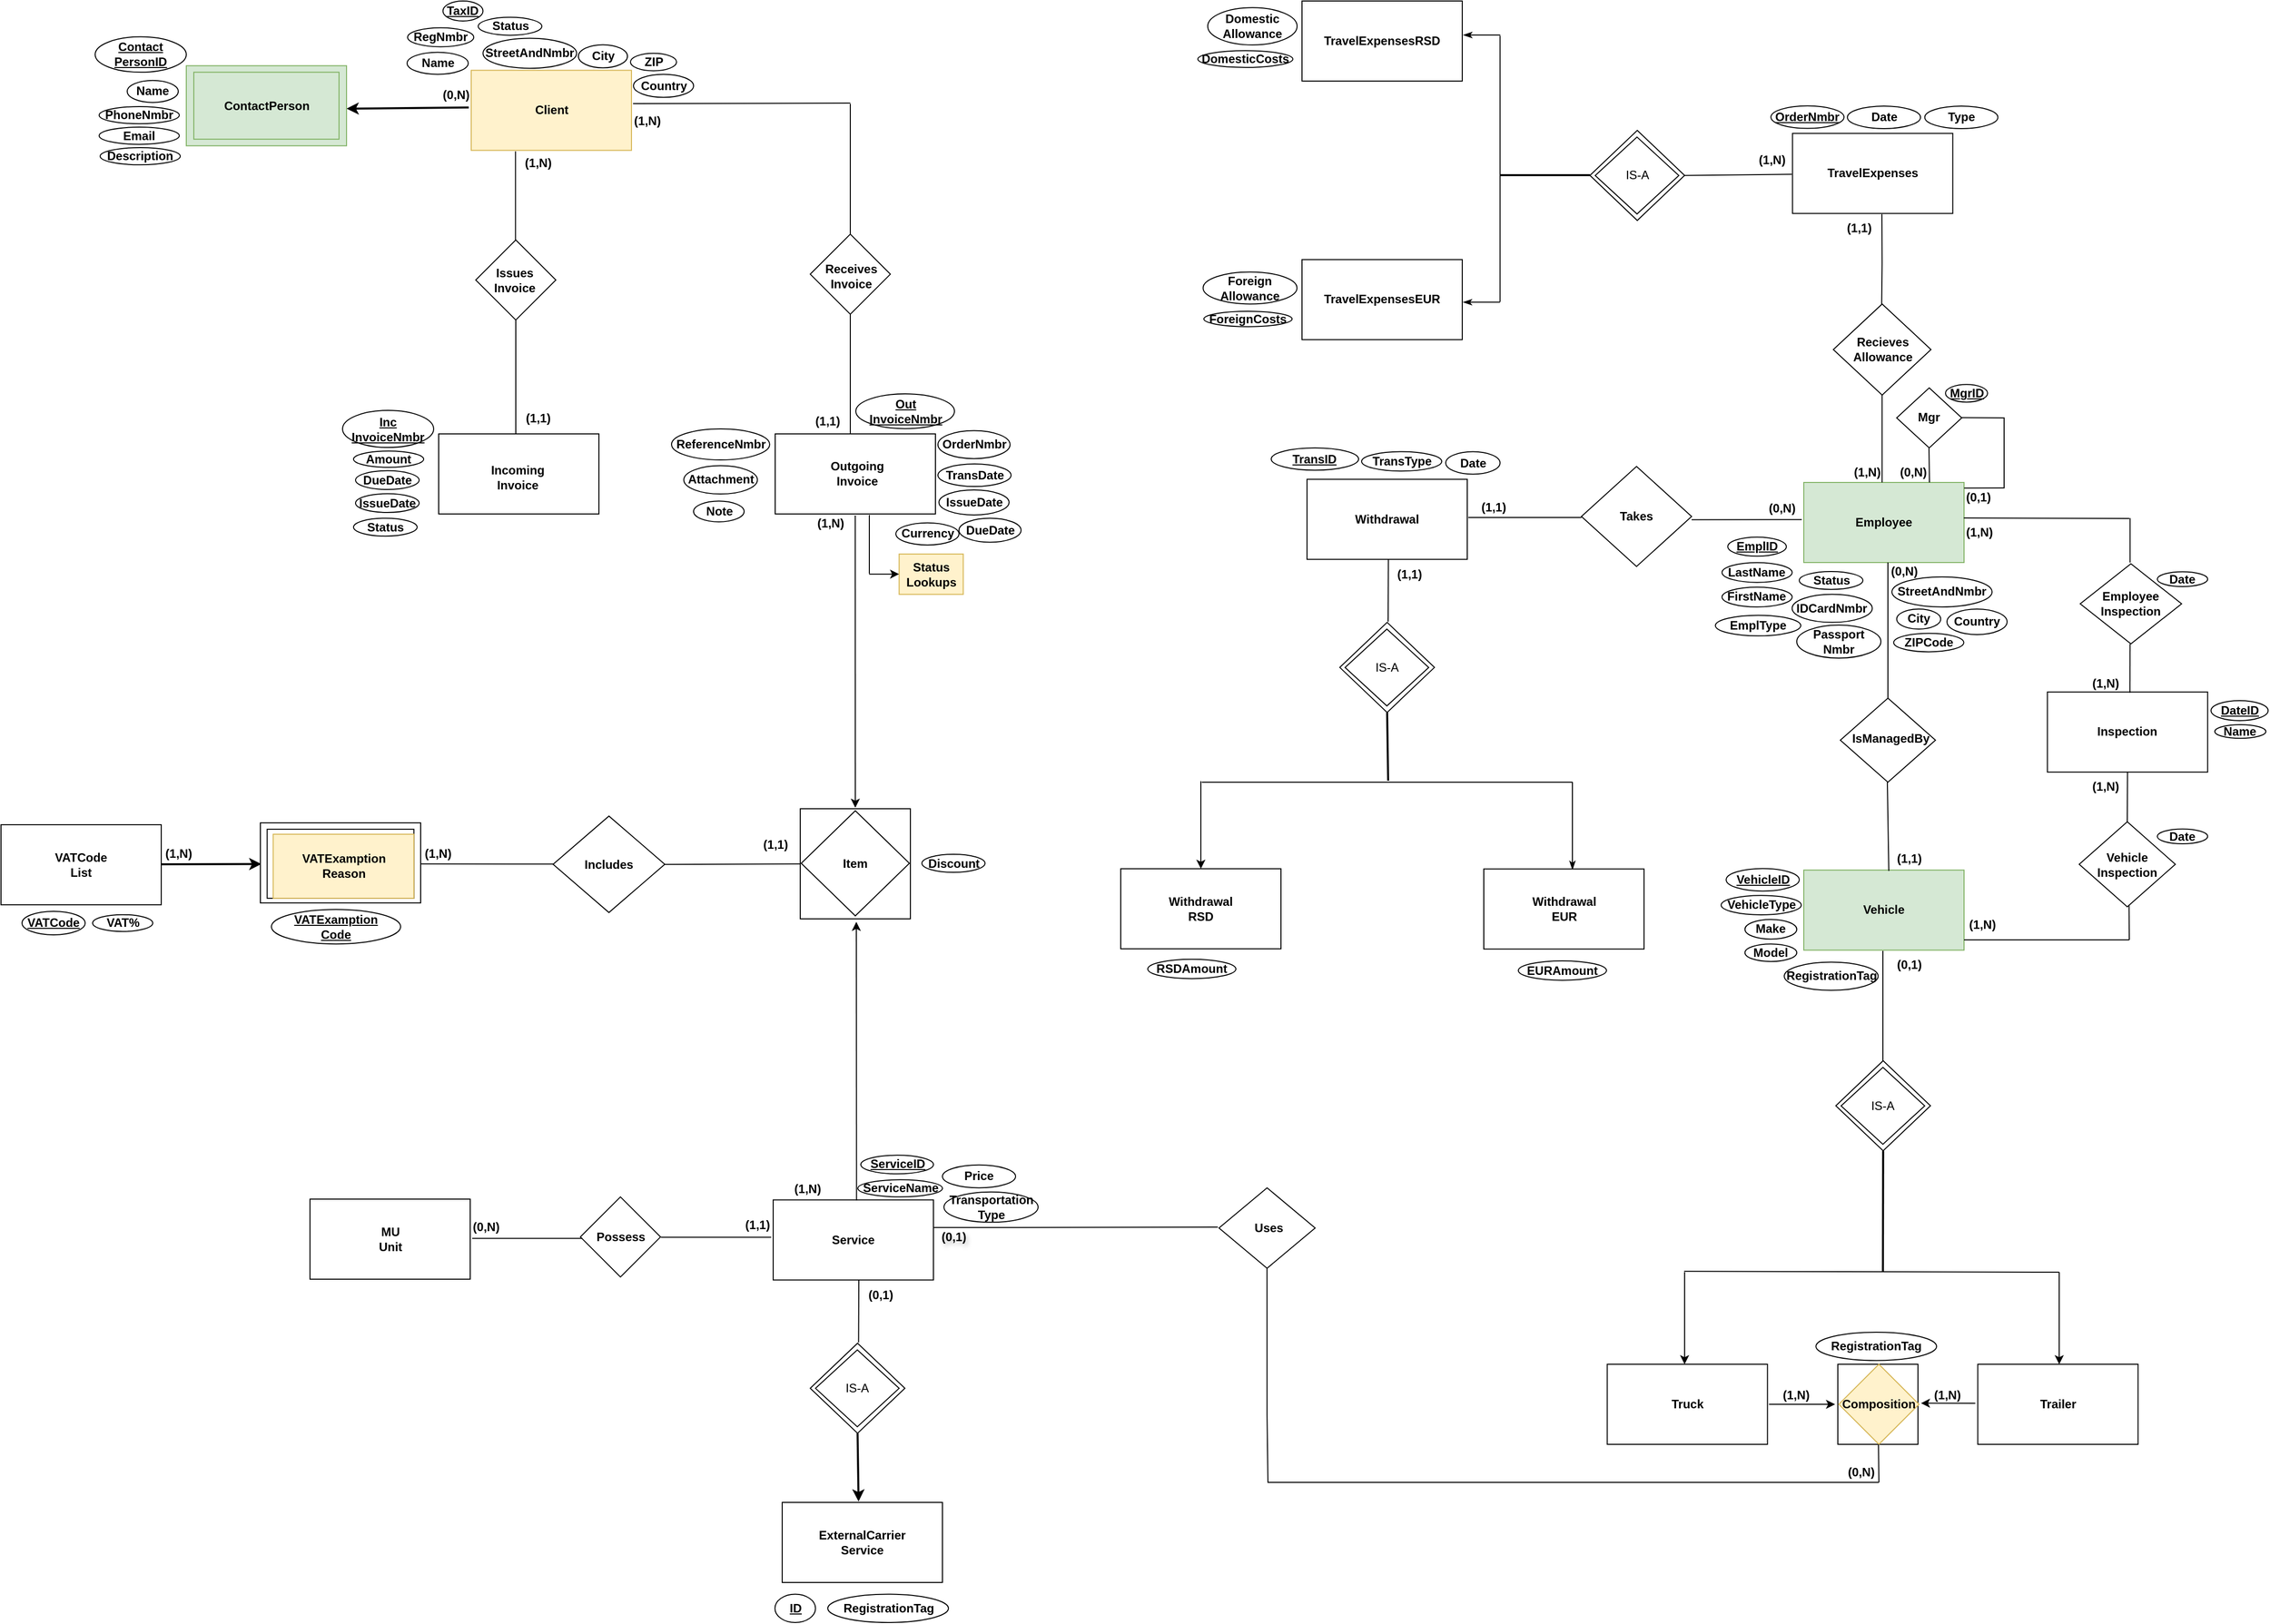 <mxfile version="27.0.5">
  <diagram id="C5RBs43oDa-KdzZeNtuy" name="Page-1">
    <mxGraphModel dx="1042" dy="626" grid="1" gridSize="10" guides="1" tooltips="1" connect="1" arrows="1" fold="1" page="1" pageScale="1" pageWidth="1169" pageHeight="827" math="0" shadow="0">
      <root>
        <mxCell id="WIyWlLk6GJQsqaUBKTNV-0" />
        <mxCell id="WIyWlLk6GJQsqaUBKTNV-1" parent="WIyWlLk6GJQsqaUBKTNV-0" />
        <mxCell id="6fleU-jqkwWg-XRkz1PE-0" value="" style="rounded=0;whiteSpace=wrap;html=1;fontStyle=1;fillColor=#fff2cc;strokeColor=#d6b656;" parent="WIyWlLk6GJQsqaUBKTNV-1" vertex="1">
          <mxGeometry x="1029.5" y="517.23" width="160" height="80" as="geometry" />
        </mxCell>
        <mxCell id="6fleU-jqkwWg-XRkz1PE-1" value="&lt;span&gt;Client&lt;/span&gt;" style="text;html=1;align=center;verticalAlign=middle;whiteSpace=wrap;rounded=0;fontStyle=1" parent="WIyWlLk6GJQsqaUBKTNV-1" vertex="1">
          <mxGeometry x="1064.5" y="534.73" width="90" height="45" as="geometry" />
        </mxCell>
        <mxCell id="6fleU-jqkwWg-XRkz1PE-54" value="" style="edgeStyle=orthogonalEdgeStyle;rounded=0;orthogonalLoop=1;jettySize=auto;html=1;endArrow=none;endFill=1;fontStyle=1;startFill=0;" parent="WIyWlLk6GJQsqaUBKTNV-1" edge="1">
          <mxGeometry relative="1" as="geometry">
            <mxPoint x="2437.7" y="758.76" as="sourcePoint" />
            <mxPoint x="2438" y="661" as="targetPoint" />
          </mxGeometry>
        </mxCell>
        <mxCell id="6fleU-jqkwWg-XRkz1PE-4" value="" style="rounded=0;whiteSpace=wrap;html=1;fontStyle=1;fillColor=#d5e8d4;strokeColor=#82b366;" parent="WIyWlLk6GJQsqaUBKTNV-1" vertex="1">
          <mxGeometry x="2360" y="929" width="160" height="80" as="geometry" />
        </mxCell>
        <mxCell id="6fleU-jqkwWg-XRkz1PE-5" value="&lt;span&gt;Employee&lt;/span&gt;" style="text;html=1;align=center;verticalAlign=middle;whiteSpace=wrap;rounded=0;fontStyle=1" parent="WIyWlLk6GJQsqaUBKTNV-1" vertex="1">
          <mxGeometry x="2395" y="946.5" width="90" height="45" as="geometry" />
        </mxCell>
        <mxCell id="6fleU-jqkwWg-XRkz1PE-13" value="" style="rounded=0;whiteSpace=wrap;html=1;fontStyle=1" parent="WIyWlLk6GJQsqaUBKTNV-1" vertex="1">
          <mxGeometry x="1333" y="880.48" width="160" height="80" as="geometry" />
        </mxCell>
        <mxCell id="6fleU-jqkwWg-XRkz1PE-14" value="&lt;span&gt;Outgoing Invoice&lt;/span&gt;" style="text;html=1;align=center;verticalAlign=middle;whiteSpace=wrap;rounded=0;fontStyle=1" parent="WIyWlLk6GJQsqaUBKTNV-1" vertex="1">
          <mxGeometry x="1370" y="897.98" width="90" height="45" as="geometry" />
        </mxCell>
        <mxCell id="6fleU-jqkwWg-XRkz1PE-17" value="" style="rhombus;whiteSpace=wrap;html=1;fontStyle=1" parent="WIyWlLk6GJQsqaUBKTNV-1" vertex="1">
          <mxGeometry x="1368" y="680.92" width="80" height="80" as="geometry" />
        </mxCell>
        <mxCell id="6fleU-jqkwWg-XRkz1PE-19" value="&lt;span&gt;Receives&lt;br&gt;Invoice&lt;/span&gt;" style="text;html=1;align=center;verticalAlign=middle;whiteSpace=wrap;rounded=0;fontStyle=1" parent="WIyWlLk6GJQsqaUBKTNV-1" vertex="1">
          <mxGeometry x="1364" y="700.42" width="90" height="45" as="geometry" />
        </mxCell>
        <mxCell id="6fleU-jqkwWg-XRkz1PE-23" style="edgeStyle=orthogonalEdgeStyle;rounded=0;orthogonalLoop=1;jettySize=auto;html=1;endArrow=none;endFill=1;fontStyle=1;startFill=0;" parent="WIyWlLk6GJQsqaUBKTNV-1" edge="1">
          <mxGeometry relative="1" as="geometry">
            <mxPoint x="1074" y="880.48" as="targetPoint" />
            <mxPoint x="1074" y="760.23" as="sourcePoint" />
          </mxGeometry>
        </mxCell>
        <mxCell id="6fleU-jqkwWg-XRkz1PE-21" value="" style="rhombus;whiteSpace=wrap;html=1;fontStyle=1" parent="WIyWlLk6GJQsqaUBKTNV-1" vertex="1">
          <mxGeometry x="1034" y="686.73" width="80" height="80" as="geometry" />
        </mxCell>
        <mxCell id="6fleU-jqkwWg-XRkz1PE-22" value="&lt;span&gt;Issues&lt;br&gt;Invoice&lt;/span&gt;" style="text;html=1;align=center;verticalAlign=middle;whiteSpace=wrap;rounded=0;fontStyle=1" parent="WIyWlLk6GJQsqaUBKTNV-1" vertex="1">
          <mxGeometry x="1028" y="704.23" width="90" height="45" as="geometry" />
        </mxCell>
        <mxCell id="6fleU-jqkwWg-XRkz1PE-24" value="" style="rounded=0;whiteSpace=wrap;html=1;fontStyle=1" parent="WIyWlLk6GJQsqaUBKTNV-1" vertex="1">
          <mxGeometry x="997" y="880.48" width="160" height="80" as="geometry" />
        </mxCell>
        <mxCell id="6fleU-jqkwWg-XRkz1PE-25" value="&lt;span&gt;Incoming Invoice&lt;/span&gt;" style="text;html=1;align=center;verticalAlign=middle;whiteSpace=wrap;rounded=0;fontStyle=1" parent="WIyWlLk6GJQsqaUBKTNV-1" vertex="1">
          <mxGeometry x="1031" y="905.48" width="90" height="37.5" as="geometry" />
        </mxCell>
        <mxCell id="6fleU-jqkwWg-XRkz1PE-27" value="" style="rhombus;whiteSpace=wrap;html=1;fontStyle=1" parent="WIyWlLk6GJQsqaUBKTNV-1" vertex="1">
          <mxGeometry x="2396.5" y="1144.5" width="95" height="84" as="geometry" />
        </mxCell>
        <mxCell id="6fleU-jqkwWg-XRkz1PE-28" value="&lt;span&gt;IsManagedBy&lt;/span&gt;" style="text;html=1;align=center;verticalAlign=middle;whiteSpace=wrap;rounded=0;fontStyle=1" parent="WIyWlLk6GJQsqaUBKTNV-1" vertex="1">
          <mxGeometry x="2401.5" y="1162.88" width="90" height="45" as="geometry" />
        </mxCell>
        <mxCell id="6fleU-jqkwWg-XRkz1PE-32" value="" style="rounded=0;whiteSpace=wrap;html=1;fontStyle=1;fillColor=#d5e8d4;strokeColor=#82b366;" parent="WIyWlLk6GJQsqaUBKTNV-1" vertex="1">
          <mxGeometry x="2360" y="1316.27" width="160" height="80" as="geometry" />
        </mxCell>
        <mxCell id="6fleU-jqkwWg-XRkz1PE-33" value="&lt;span&gt;Vehicle&lt;/span&gt;" style="text;html=1;align=center;verticalAlign=middle;whiteSpace=wrap;rounded=0;fontStyle=1" parent="WIyWlLk6GJQsqaUBKTNV-1" vertex="1">
          <mxGeometry x="2395" y="1333.77" width="90" height="45" as="geometry" />
        </mxCell>
        <mxCell id="6fleU-jqkwWg-XRkz1PE-47" value="TravelExpenses" style="rounded=0;whiteSpace=wrap;html=1;fontStyle=1" parent="WIyWlLk6GJQsqaUBKTNV-1" vertex="1">
          <mxGeometry x="2348.75" y="580.26" width="160" height="80" as="geometry" />
        </mxCell>
        <mxCell id="6fleU-jqkwWg-XRkz1PE-58" value="" style="endArrow=none;html=1;rounded=0;fontStyle=1" parent="WIyWlLk6GJQsqaUBKTNV-1" edge="1">
          <mxGeometry width="50" height="50" relative="1" as="geometry">
            <mxPoint x="2438.18" y="929" as="sourcePoint" />
            <mxPoint x="2438.18" y="839.17" as="targetPoint" />
          </mxGeometry>
        </mxCell>
        <mxCell id="6fleU-jqkwWg-XRkz1PE-59" value="&lt;div&gt;&lt;br&gt;&lt;/div&gt;" style="text;html=1;align=center;verticalAlign=middle;whiteSpace=wrap;rounded=0;fontStyle=1" parent="WIyWlLk6GJQsqaUBKTNV-1" vertex="1">
          <mxGeometry x="2408.5" y="786.35" width="90" height="45" as="geometry" />
        </mxCell>
        <mxCell id="6fleU-jqkwWg-XRkz1PE-66" value="RegNmbr" style="ellipse;whiteSpace=wrap;html=1;fontStyle=1" parent="WIyWlLk6GJQsqaUBKTNV-1" vertex="1">
          <mxGeometry x="966" y="474.73" width="66" height="19" as="geometry" />
        </mxCell>
        <mxCell id="6fleU-jqkwWg-XRkz1PE-69" value="Name" style="ellipse;whiteSpace=wrap;html=1;fontStyle=1" parent="WIyWlLk6GJQsqaUBKTNV-1" vertex="1">
          <mxGeometry x="965.5" y="499.23" width="61" height="22" as="geometry" />
        </mxCell>
        <mxCell id="6fleU-jqkwWg-XRkz1PE-70" value="StreetAndNmbr" style="ellipse;whiteSpace=wrap;html=1;fontStyle=1" parent="WIyWlLk6GJQsqaUBKTNV-1" vertex="1">
          <mxGeometry x="1041.25" y="485.23" width="93.5" height="30" as="geometry" />
        </mxCell>
        <mxCell id="6fleU-jqkwWg-XRkz1PE-71" value="&lt;u&gt;TaxID&lt;/u&gt;" style="ellipse;whiteSpace=wrap;html=1;fontStyle=1" parent="WIyWlLk6GJQsqaUBKTNV-1" vertex="1">
          <mxGeometry x="1001.25" y="448.0" width="40" height="20" as="geometry" />
        </mxCell>
        <mxCell id="6fleU-jqkwWg-XRkz1PE-73" value="City" style="ellipse;whiteSpace=wrap;html=1;fontStyle=1" parent="WIyWlLk6GJQsqaUBKTNV-1" vertex="1">
          <mxGeometry x="1136.5" y="491.73" width="49" height="23" as="geometry" />
        </mxCell>
        <mxCell id="6fleU-jqkwWg-XRkz1PE-74" value="Country" style="ellipse;whiteSpace=wrap;html=1;fontStyle=1" parent="WIyWlLk6GJQsqaUBKTNV-1" vertex="1">
          <mxGeometry x="1191.5" y="521.23" width="60" height="23" as="geometry" />
        </mxCell>
        <mxCell id="6fleU-jqkwWg-XRkz1PE-85" value="&lt;u&gt;Inc&lt;br&gt;InvoiceNmbr&lt;/u&gt;" style="ellipse;whiteSpace=wrap;html=1;fontStyle=1" parent="WIyWlLk6GJQsqaUBKTNV-1" vertex="1">
          <mxGeometry x="901" y="857.01" width="91" height="37.05" as="geometry" />
        </mxCell>
        <mxCell id="6fleU-jqkwWg-XRkz1PE-86" value="Amount" style="ellipse;whiteSpace=wrap;html=1;fontStyle=1" parent="WIyWlLk6GJQsqaUBKTNV-1" vertex="1">
          <mxGeometry x="912" y="897.62" width="70" height="16.25" as="geometry" />
        </mxCell>
        <mxCell id="6fleU-jqkwWg-XRkz1PE-87" value="DueDate" style="ellipse;whiteSpace=wrap;html=1;fontStyle=1" parent="WIyWlLk6GJQsqaUBKTNV-1" vertex="1">
          <mxGeometry x="914" y="917.31" width="63.5" height="18.75" as="geometry" />
        </mxCell>
        <mxCell id="6fleU-jqkwWg-XRkz1PE-91" value="&lt;span&gt;(1,1)&lt;/span&gt;" style="text;html=1;align=center;verticalAlign=middle;resizable=0;points=[];autosize=1;strokeColor=none;fillColor=none;fontStyle=1" parent="WIyWlLk6GJQsqaUBKTNV-1" vertex="1">
          <mxGeometry x="1071" y="850.48" width="50" height="30" as="geometry" />
        </mxCell>
        <mxCell id="6fleU-jqkwWg-XRkz1PE-92" value="&lt;span&gt;(1,N)&lt;/span&gt;" style="text;html=1;align=center;verticalAlign=middle;resizable=0;points=[];autosize=1;strokeColor=none;fillColor=none;fontStyle=1" parent="WIyWlLk6GJQsqaUBKTNV-1" vertex="1">
          <mxGeometry x="1071" y="594.99" width="50" height="30" as="geometry" />
        </mxCell>
        <mxCell id="6fleU-jqkwWg-XRkz1PE-93" value="&lt;span&gt;(1,1)&lt;/span&gt;" style="text;html=1;align=center;verticalAlign=middle;resizable=0;points=[];autosize=1;strokeColor=none;fillColor=none;fontStyle=1" parent="WIyWlLk6GJQsqaUBKTNV-1" vertex="1">
          <mxGeometry x="1360" y="853.36" width="50" height="30" as="geometry" />
        </mxCell>
        <mxCell id="6fleU-jqkwWg-XRkz1PE-96" value="" style="endArrow=none;html=1;rounded=0;fontStyle=1" parent="WIyWlLk6GJQsqaUBKTNV-1" edge="1">
          <mxGeometry width="50" height="50" relative="1" as="geometry">
            <mxPoint x="1408" y="680.92" as="sourcePoint" />
            <mxPoint x="1408" y="550.74" as="targetPoint" />
          </mxGeometry>
        </mxCell>
        <mxCell id="6fleU-jqkwWg-XRkz1PE-97" style="edgeStyle=orthogonalEdgeStyle;rounded=0;orthogonalLoop=1;jettySize=auto;html=1;endArrow=none;endFill=1;fontStyle=1;exitX=0.5;exitY=1;exitDx=0;exitDy=0;startFill=0;" parent="WIyWlLk6GJQsqaUBKTNV-1" source="6fleU-jqkwWg-XRkz1PE-17" edge="1">
          <mxGeometry relative="1" as="geometry">
            <mxPoint x="1408" y="880.05" as="targetPoint" />
            <mxPoint x="1408" y="763.54" as="sourcePoint" />
          </mxGeometry>
        </mxCell>
        <mxCell id="6fleU-jqkwWg-XRkz1PE-98" value="&lt;span&gt;(1,N)&lt;/span&gt;" style="text;html=1;align=center;verticalAlign=middle;resizable=0;points=[];autosize=1;strokeColor=none;fillColor=none;fontStyle=1" parent="WIyWlLk6GJQsqaUBKTNV-1" vertex="1">
          <mxGeometry x="1179.5" y="552.99" width="50" height="30" as="geometry" />
        </mxCell>
        <mxCell id="6fleU-jqkwWg-XRkz1PE-99" value="&lt;u&gt;Out&lt;/u&gt;&lt;div&gt;&lt;u&gt;InvoiceNmbr&lt;/u&gt;&lt;/div&gt;" style="ellipse;whiteSpace=wrap;html=1;fontStyle=1" parent="WIyWlLk6GJQsqaUBKTNV-1" vertex="1">
          <mxGeometry x="1413.5" y="840.48" width="98.5" height="34.75" as="geometry" />
        </mxCell>
        <mxCell id="6fleU-jqkwWg-XRkz1PE-103" value="DueDate" style="ellipse;whiteSpace=wrap;html=1;fontStyle=1" parent="WIyWlLk6GJQsqaUBKTNV-1" vertex="1">
          <mxGeometry x="1516.5" y="964.73" width="62" height="24" as="geometry" />
        </mxCell>
        <mxCell id="6fleU-jqkwWg-XRkz1PE-105" value="OrderNmbr" style="ellipse;whiteSpace=wrap;html=1;fontStyle=1" parent="WIyWlLk6GJQsqaUBKTNV-1" vertex="1">
          <mxGeometry x="1495.5" y="877.23" width="72" height="28" as="geometry" />
        </mxCell>
        <mxCell id="6fleU-jqkwWg-XRkz1PE-106" value="TransDate" style="ellipse;whiteSpace=wrap;html=1;fontStyle=1" parent="WIyWlLk6GJQsqaUBKTNV-1" vertex="1">
          <mxGeometry x="1495.5" y="910.54" width="73" height="22.5" as="geometry" />
        </mxCell>
        <mxCell id="6fleU-jqkwWg-XRkz1PE-107" value="IssueDate" style="ellipse;whiteSpace=wrap;html=1;fontStyle=1" parent="WIyWlLk6GJQsqaUBKTNV-1" vertex="1">
          <mxGeometry x="1496.5" y="936.48" width="70" height="25" as="geometry" />
        </mxCell>
        <mxCell id="6fleU-jqkwWg-XRkz1PE-108" value="ReferenceNmbr" style="ellipse;whiteSpace=wrap;html=1;fontStyle=1" parent="WIyWlLk6GJQsqaUBKTNV-1" vertex="1">
          <mxGeometry x="1229.5" y="875.48" width="98" height="31" as="geometry" />
        </mxCell>
        <mxCell id="6fleU-jqkwWg-XRkz1PE-111" value="ServiceName" style="ellipse;whiteSpace=wrap;html=1;fontStyle=1" parent="WIyWlLk6GJQsqaUBKTNV-1" vertex="1">
          <mxGeometry x="1415.5" y="1625.68" width="84.5" height="17.12" as="geometry" />
        </mxCell>
        <mxCell id="6fleU-jqkwWg-XRkz1PE-121" value="ZIP" style="ellipse;whiteSpace=wrap;html=1;fontStyle=1" parent="WIyWlLk6GJQsqaUBKTNV-1" vertex="1">
          <mxGeometry x="1188.5" y="500.23" width="46" height="17.5" as="geometry" />
        </mxCell>
        <mxCell id="6fleU-jqkwWg-XRkz1PE-128" value="&lt;span&gt;(1,1)&lt;/span&gt;" style="text;html=1;align=center;verticalAlign=middle;resizable=0;points=[];autosize=1;strokeColor=none;fillColor=none;fontStyle=1" parent="WIyWlLk6GJQsqaUBKTNV-1" vertex="1">
          <mxGeometry x="2439.5" y="1290.0" width="50" height="30" as="geometry" />
        </mxCell>
        <mxCell id="6fleU-jqkwWg-XRkz1PE-130" value="&lt;span&gt;(0,N)&lt;/span&gt;" style="text;html=1;align=center;verticalAlign=middle;resizable=0;points=[];autosize=1;strokeColor=none;fillColor=none;fontStyle=1" parent="WIyWlLk6GJQsqaUBKTNV-1" vertex="1">
          <mxGeometry x="2435" y="1003.0" width="50" height="30" as="geometry" />
        </mxCell>
        <mxCell id="6fleU-jqkwWg-XRkz1PE-131" value="Attachment" style="ellipse;whiteSpace=wrap;html=1;fontStyle=1" parent="WIyWlLk6GJQsqaUBKTNV-1" vertex="1">
          <mxGeometry x="1241.75" y="912.31" width="73.5" height="28.25" as="geometry" />
        </mxCell>
        <mxCell id="6fleU-jqkwWg-XRkz1PE-132" value="Note" style="ellipse;whiteSpace=wrap;html=1;fontStyle=1" parent="WIyWlLk6GJQsqaUBKTNV-1" vertex="1">
          <mxGeometry x="1251.5" y="947.62" width="50.5" height="20.75" as="geometry" />
        </mxCell>
        <mxCell id="6fleU-jqkwWg-XRkz1PE-134" value="" style="endArrow=none;html=1;rounded=0;exitX=0.5;exitY=0;exitDx=0;exitDy=0;fontStyle=1;endFill=1;startFill=0;" parent="WIyWlLk6GJQsqaUBKTNV-1" edge="1">
          <mxGeometry width="50" height="50" relative="1" as="geometry">
            <mxPoint x="1073.7" y="686.73" as="sourcePoint" />
            <mxPoint x="1073.7" y="598.23" as="targetPoint" />
          </mxGeometry>
        </mxCell>
        <mxCell id="6fleU-jqkwWg-XRkz1PE-135" value="" style="endArrow=none;html=1;rounded=0;fontStyle=1;endFill=1;entryX=1.016;entryY=0.416;entryDx=0;entryDy=0;entryPerimeter=0;startArrow=none;startFill=0;" parent="WIyWlLk6GJQsqaUBKTNV-1" edge="1">
          <mxGeometry width="50" height="50" relative="1" as="geometry">
            <mxPoint x="1408" y="550.05" as="sourcePoint" />
            <mxPoint x="1191.06" y="550.51" as="targetPoint" />
            <Array as="points" />
          </mxGeometry>
        </mxCell>
        <mxCell id="6fleU-jqkwWg-XRkz1PE-138" value="" style="endArrow=none;html=1;rounded=0;fontStyle=1;exitX=0.5;exitY=0;exitDx=0;exitDy=0;endFill=1;startFill=0;" parent="WIyWlLk6GJQsqaUBKTNV-1" source="6fleU-jqkwWg-XRkz1PE-27" edge="1">
          <mxGeometry width="50" height="50" relative="1" as="geometry">
            <mxPoint x="2444" y="1099.0" as="sourcePoint" />
            <mxPoint x="2444" y="1009.0" as="targetPoint" />
          </mxGeometry>
        </mxCell>
        <mxCell id="6fleU-jqkwWg-XRkz1PE-140" value="&lt;span&gt;&lt;u&gt;EmplID&lt;/u&gt;&lt;/span&gt;" style="ellipse;whiteSpace=wrap;html=1;fontStyle=1" parent="WIyWlLk6GJQsqaUBKTNV-1" vertex="1">
          <mxGeometry x="2284.12" y="983.61" width="58.5" height="19.05" as="geometry" />
        </mxCell>
        <mxCell id="6fleU-jqkwWg-XRkz1PE-141" value="&lt;span&gt;FirstName&lt;/span&gt;" style="ellipse;whiteSpace=wrap;html=1;fontStyle=1" parent="WIyWlLk6GJQsqaUBKTNV-1" vertex="1">
          <mxGeometry x="2278.37" y="1033.61" width="70" height="19.75" as="geometry" />
        </mxCell>
        <mxCell id="6fleU-jqkwWg-XRkz1PE-142" value="&lt;span&gt;LastName&lt;/span&gt;" style="ellipse;whiteSpace=wrap;html=1;fontStyle=1" parent="WIyWlLk6GJQsqaUBKTNV-1" vertex="1">
          <mxGeometry x="2278.37" y="1009.08" width="70" height="19.75" as="geometry" />
        </mxCell>
        <mxCell id="6fleU-jqkwWg-XRkz1PE-143" value="&lt;span&gt;StreetAndNmbr&lt;/span&gt;" style="ellipse;whiteSpace=wrap;html=1;fontStyle=1" parent="WIyWlLk6GJQsqaUBKTNV-1" vertex="1">
          <mxGeometry x="2448" y="1023.36" width="100" height="30" as="geometry" />
        </mxCell>
        <mxCell id="6fleU-jqkwWg-XRkz1PE-144" value="&lt;span&gt;City&lt;/span&gt;" style="ellipse;whiteSpace=wrap;html=1;fontStyle=1" parent="WIyWlLk6GJQsqaUBKTNV-1" vertex="1">
          <mxGeometry x="2452.75" y="1055.48" width="44" height="20" as="geometry" />
        </mxCell>
        <mxCell id="6fleU-jqkwWg-XRkz1PE-145" value="&lt;span&gt;ZIPCode&lt;/span&gt;" style="ellipse;whiteSpace=wrap;html=1;fontStyle=1" parent="WIyWlLk6GJQsqaUBKTNV-1" vertex="1">
          <mxGeometry x="2449.75" y="1079.73" width="70" height="18.5" as="geometry" />
        </mxCell>
        <mxCell id="6fleU-jqkwWg-XRkz1PE-146" value="&lt;span&gt;Country&lt;/span&gt;" style="ellipse;whiteSpace=wrap;html=1;fontStyle=1" parent="WIyWlLk6GJQsqaUBKTNV-1" vertex="1">
          <mxGeometry x="2503" y="1055.48" width="60" height="25.5" as="geometry" />
        </mxCell>
        <mxCell id="6fleU-jqkwWg-XRkz1PE-147" value="&lt;span&gt;IDCardNmbr&lt;/span&gt;" style="ellipse;whiteSpace=wrap;html=1;fontStyle=1" parent="WIyWlLk6GJQsqaUBKTNV-1" vertex="1">
          <mxGeometry x="2348.37" y="1040.8" width="80" height="28" as="geometry" />
        </mxCell>
        <mxCell id="6fleU-jqkwWg-XRkz1PE-148" value="&lt;span&gt;Passport&lt;/span&gt;&lt;div&gt;&lt;span&gt;Nmbr&lt;/span&gt;&lt;/div&gt;" style="ellipse;whiteSpace=wrap;html=1;fontStyle=1" parent="WIyWlLk6GJQsqaUBKTNV-1" vertex="1">
          <mxGeometry x="2353" y="1071.48" width="84" height="33" as="geometry" />
        </mxCell>
        <mxCell id="6fleU-jqkwWg-XRkz1PE-153" value="&lt;span&gt;&lt;u&gt;VehicleID&lt;/u&gt;&lt;/span&gt;" style="ellipse;whiteSpace=wrap;html=1;fontStyle=1" parent="WIyWlLk6GJQsqaUBKTNV-1" vertex="1">
          <mxGeometry x="2282.5" y="1314.71" width="73" height="22.5" as="geometry" />
        </mxCell>
        <mxCell id="6fleU-jqkwWg-XRkz1PE-154" value="&lt;span&gt;VehicleType&lt;/span&gt;" style="ellipse;whiteSpace=wrap;html=1;fontStyle=1" parent="WIyWlLk6GJQsqaUBKTNV-1" vertex="1">
          <mxGeometry x="2277.5" y="1341.58" width="80" height="19.38" as="geometry" />
        </mxCell>
        <mxCell id="6fleU-jqkwWg-XRkz1PE-155" value="&lt;span&gt;Make&lt;/span&gt;" style="ellipse;whiteSpace=wrap;html=1;fontStyle=1" parent="WIyWlLk6GJQsqaUBKTNV-1" vertex="1">
          <mxGeometry x="2301.25" y="1365.65" width="51.75" height="19.62" as="geometry" />
        </mxCell>
        <mxCell id="6fleU-jqkwWg-XRkz1PE-157" value="&lt;span&gt;Model&lt;/span&gt;" style="ellipse;whiteSpace=wrap;html=1;fontStyle=1" parent="WIyWlLk6GJQsqaUBKTNV-1" vertex="1">
          <mxGeometry x="2301.25" y="1390.09" width="51.75" height="17.5" as="geometry" />
        </mxCell>
        <mxCell id="6fleU-jqkwWg-XRkz1PE-159" value="&lt;span&gt;RegistrationTag&lt;/span&gt;" style="ellipse;whiteSpace=wrap;html=1;fontStyle=1" parent="WIyWlLk6GJQsqaUBKTNV-1" vertex="1">
          <mxGeometry x="2340.5" y="1408.27" width="93.75" height="28.07" as="geometry" />
        </mxCell>
        <mxCell id="6fleU-jqkwWg-XRkz1PE-171" value="&lt;span&gt;(1,N)&lt;/span&gt;" style="text;html=1;align=center;verticalAlign=middle;resizable=0;points=[];autosize=1;strokeColor=none;fillColor=none;fontStyle=1" parent="WIyWlLk6GJQsqaUBKTNV-1" vertex="1">
          <mxGeometry x="2398" y="903.5" width="50" height="30" as="geometry" />
        </mxCell>
        <mxCell id="6fleU-jqkwWg-XRkz1PE-172" value="&lt;span&gt;&lt;u&gt;OrderNmbr&lt;/u&gt;&lt;/span&gt;" style="ellipse;whiteSpace=wrap;html=1;fontStyle=1" parent="WIyWlLk6GJQsqaUBKTNV-1" vertex="1">
          <mxGeometry x="2327.19" y="552.76" width="73" height="22.5" as="geometry" />
        </mxCell>
        <mxCell id="6fleU-jqkwWg-XRkz1PE-173" value="&lt;span&gt;Date&lt;/span&gt;" style="ellipse;whiteSpace=wrap;html=1;fontStyle=1" parent="WIyWlLk6GJQsqaUBKTNV-1" vertex="1">
          <mxGeometry x="2403.56" y="552.98" width="73" height="22.5" as="geometry" />
        </mxCell>
        <mxCell id="6fleU-jqkwWg-XRkz1PE-174" value="Foreign&lt;br&gt;Allowance" style="ellipse;whiteSpace=wrap;html=1;fontStyle=1" parent="WIyWlLk6GJQsqaUBKTNV-1" vertex="1">
          <mxGeometry x="1760.25" y="718.7" width="93.75" height="32" as="geometry" />
        </mxCell>
        <mxCell id="6fleU-jqkwWg-XRkz1PE-175" value="Domestic&lt;div&gt;Allowance&lt;/div&gt;" style="ellipse;whiteSpace=wrap;html=1;fontStyle=1" parent="WIyWlLk6GJQsqaUBKTNV-1" vertex="1">
          <mxGeometry x="1764.87" y="454.63" width="89.25" height="37.24" as="geometry" />
        </mxCell>
        <mxCell id="6fleU-jqkwWg-XRkz1PE-176" value="&lt;span&gt;ForeignCosts&lt;/span&gt;" style="ellipse;whiteSpace=wrap;html=1;fontStyle=1" parent="WIyWlLk6GJQsqaUBKTNV-1" vertex="1">
          <mxGeometry x="1761" y="757.99" width="88.12" height="15.36" as="geometry" />
        </mxCell>
        <mxCell id="6fleU-jqkwWg-XRkz1PE-177" value="&lt;span&gt;DomesticCosts&lt;/span&gt;" style="ellipse;whiteSpace=wrap;html=1;fontStyle=1" parent="WIyWlLk6GJQsqaUBKTNV-1" vertex="1">
          <mxGeometry x="1755" y="497.63" width="94.87" height="16.74" as="geometry" />
        </mxCell>
        <mxCell id="KJzYNLKTrp_ooMd6hEDH-7" value="&lt;u&gt;ServiceID&lt;/u&gt;" style="ellipse;whiteSpace=wrap;html=1;fontStyle=1" parent="WIyWlLk6GJQsqaUBKTNV-1" vertex="1">
          <mxGeometry x="1418.5" y="1601.18" width="72.5" height="18.62" as="geometry" />
        </mxCell>
        <mxCell id="KJzYNLKTrp_ooMd6hEDH-20" value="" style="endArrow=classic;html=1;rounded=0;fontStyle=1;endFill=1;startFill=0;exitX=0.998;exitY=0.261;exitDx=0;exitDy=0;exitPerimeter=0;" parent="WIyWlLk6GJQsqaUBKTNV-1" edge="1">
          <mxGeometry width="50" height="50" relative="1" as="geometry">
            <mxPoint x="1412.9" y="962.06" as="sourcePoint" />
            <mxPoint x="1413" y="1254" as="targetPoint" />
          </mxGeometry>
        </mxCell>
        <mxCell id="KJzYNLKTrp_ooMd6hEDH-23" value="Service" style="rounded=0;whiteSpace=wrap;html=1;fontStyle=1" parent="WIyWlLk6GJQsqaUBKTNV-1" vertex="1">
          <mxGeometry x="1331" y="1645.8" width="160" height="80" as="geometry" />
        </mxCell>
        <mxCell id="KJzYNLKTrp_ooMd6hEDH-26" value="&lt;span&gt;(1,N)&lt;/span&gt;" style="text;html=1;align=center;verticalAlign=middle;resizable=0;points=[];autosize=1;strokeColor=none;fillColor=none;fontStyle=1" parent="WIyWlLk6GJQsqaUBKTNV-1" vertex="1">
          <mxGeometry x="1363" y="955.23" width="50" height="30" as="geometry" />
        </mxCell>
        <mxCell id="_1RglAVevbmalXWGtEXD-59" style="edgeStyle=orthogonalEdgeStyle;rounded=0;orthogonalLoop=1;jettySize=auto;html=1;endArrow=none;startFill=0;" parent="WIyWlLk6GJQsqaUBKTNV-1" edge="1">
          <mxGeometry relative="1" as="geometry">
            <mxPoint x="2435" y="1928" as="targetPoint" />
            <mxPoint x="1824.059" y="1714.109" as="sourcePoint" />
            <Array as="points">
              <mxPoint x="1824" y="1861.05" />
              <mxPoint x="1825" y="2008.05" />
            </Array>
          </mxGeometry>
        </mxCell>
        <mxCell id="KJzYNLKTrp_ooMd6hEDH-52" value="" style="rhombus;whiteSpace=wrap;html=1;fontStyle=1" parent="WIyWlLk6GJQsqaUBKTNV-1" vertex="1">
          <mxGeometry x="1776.12" y="1633.73" width="96" height="80.38" as="geometry" />
        </mxCell>
        <mxCell id="KJzYNLKTrp_ooMd6hEDH-53" value="Uses" style="text;html=1;align=center;verticalAlign=middle;whiteSpace=wrap;rounded=0;fontStyle=1" parent="WIyWlLk6GJQsqaUBKTNV-1" vertex="1">
          <mxGeometry x="1776.12" y="1650.3" width="100" height="47.88" as="geometry" />
        </mxCell>
        <mxCell id="KJzYNLKTrp_ooMd6hEDH-72" value="" style="endArrow=none;html=1;rounded=0;fontStyle=1;endFill=1;startFill=0;" parent="WIyWlLk6GJQsqaUBKTNV-1" edge="1">
          <mxGeometry width="50" height="50" relative="1" as="geometry">
            <mxPoint x="2685" y="965" as="sourcePoint" />
            <mxPoint x="2519.75" y="964.53" as="targetPoint" />
          </mxGeometry>
        </mxCell>
        <mxCell id="KJzYNLKTrp_ooMd6hEDH-81" value="&lt;span&gt;(1,N)&lt;/span&gt;" style="text;html=1;align=center;verticalAlign=middle;resizable=0;points=[];autosize=1;strokeColor=none;fillColor=none;fontStyle=1" parent="WIyWlLk6GJQsqaUBKTNV-1" vertex="1">
          <mxGeometry x="2510" y="964" width="50" height="30" as="geometry" />
        </mxCell>
        <mxCell id="KJzYNLKTrp_ooMd6hEDH-82" value="&lt;span&gt;(1,N)&lt;/span&gt;" style="text;html=1;align=center;verticalAlign=middle;resizable=0;points=[];autosize=1;strokeColor=none;fillColor=none;fontStyle=1" parent="WIyWlLk6GJQsqaUBKTNV-1" vertex="1">
          <mxGeometry x="2513" y="1355.65" width="50" height="30" as="geometry" />
        </mxCell>
        <mxCell id="KJzYNLKTrp_ooMd6hEDH-92" value="&lt;span&gt;(0,1)&lt;/span&gt;" style="text;html=1;align=center;verticalAlign=middle;resizable=0;points=[];autosize=1;strokeColor=none;fillColor=none;fontStyle=1;fontColor=#000000;textShadow=1;" parent="WIyWlLk6GJQsqaUBKTNV-1" vertex="1">
          <mxGeometry x="1486" y="1668.18" width="50" height="30" as="geometry" />
        </mxCell>
        <mxCell id="KJzYNLKTrp_ooMd6hEDH-99" value="&lt;span&gt;Empl&lt;/span&gt;&lt;span style=&quot;background-color: transparent;&quot;&gt;Type&lt;/span&gt;" style="ellipse;whiteSpace=wrap;html=1;fontStyle=1" parent="WIyWlLk6GJQsqaUBKTNV-1" vertex="1">
          <mxGeometry x="2271.75" y="1061.69" width="85.25" height="20.62" as="geometry" />
        </mxCell>
        <mxCell id="KJzYNLKTrp_ooMd6hEDH-103" value="" style="endArrow=none;html=1;rounded=0;entryX=0.496;entryY=0.981;entryDx=0;entryDy=0;entryPerimeter=0;" parent="WIyWlLk6GJQsqaUBKTNV-1" target="KJzYNLKTrp_ooMd6hEDH-104" edge="1">
          <mxGeometry width="50" height="50" relative="1" as="geometry">
            <mxPoint x="2485.5" y="929" as="sourcePoint" />
            <mxPoint x="2485" y="895.5" as="targetPoint" />
          </mxGeometry>
        </mxCell>
        <mxCell id="KJzYNLKTrp_ooMd6hEDH-104" value="" style="rhombus;whiteSpace=wrap;html=1;fontStyle=1" parent="WIyWlLk6GJQsqaUBKTNV-1" vertex="1">
          <mxGeometry x="2452.75" y="834.5" width="65" height="60" as="geometry" />
        </mxCell>
        <mxCell id="KJzYNLKTrp_ooMd6hEDH-105" value="&lt;span&gt;Mgr&lt;/span&gt;" style="text;html=1;align=center;verticalAlign=middle;whiteSpace=wrap;rounded=0;fontStyle=1" parent="WIyWlLk6GJQsqaUBKTNV-1" vertex="1">
          <mxGeometry x="2440" y="841.7" width="90" height="45" as="geometry" />
        </mxCell>
        <mxCell id="KJzYNLKTrp_ooMd6hEDH-106" value="" style="endArrow=none;html=1;rounded=0;" parent="WIyWlLk6GJQsqaUBKTNV-1" edge="1">
          <mxGeometry width="50" height="50" relative="1" as="geometry">
            <mxPoint x="2560" y="864.5" as="sourcePoint" />
            <mxPoint x="2517.25" y="864.25" as="targetPoint" />
          </mxGeometry>
        </mxCell>
        <mxCell id="KJzYNLKTrp_ooMd6hEDH-107" value="" style="endArrow=none;html=1;rounded=0;" parent="WIyWlLk6GJQsqaUBKTNV-1" edge="1">
          <mxGeometry width="50" height="50" relative="1" as="geometry">
            <mxPoint x="2560" y="934.5" as="sourcePoint" />
            <mxPoint x="2560" y="864" as="targetPoint" />
          </mxGeometry>
        </mxCell>
        <mxCell id="KJzYNLKTrp_ooMd6hEDH-108" value="" style="endArrow=none;html=1;rounded=0;entryX=1.001;entryY=0.07;entryDx=0;entryDy=0;entryPerimeter=0;" parent="WIyWlLk6GJQsqaUBKTNV-1" target="6fleU-jqkwWg-XRkz1PE-4" edge="1">
          <mxGeometry width="50" height="50" relative="1" as="geometry">
            <mxPoint x="2560.5" y="934.5" as="sourcePoint" />
            <mxPoint x="2535" y="934.5" as="targetPoint" />
          </mxGeometry>
        </mxCell>
        <mxCell id="KJzYNLKTrp_ooMd6hEDH-109" value="&lt;span&gt;(0,N)&lt;/span&gt;" style="text;html=1;align=center;verticalAlign=middle;resizable=0;points=[];autosize=1;strokeColor=none;fillColor=none;fontStyle=1" parent="WIyWlLk6GJQsqaUBKTNV-1" vertex="1">
          <mxGeometry x="2444" y="903.5" width="50" height="30" as="geometry" />
        </mxCell>
        <mxCell id="KJzYNLKTrp_ooMd6hEDH-110" value="&lt;span&gt;(0,1)&lt;/span&gt;" style="text;html=1;align=center;verticalAlign=middle;resizable=0;points=[];autosize=1;strokeColor=none;fillColor=none;fontStyle=1" parent="WIyWlLk6GJQsqaUBKTNV-1" vertex="1">
          <mxGeometry x="2508.75" y="929" width="50" height="30" as="geometry" />
        </mxCell>
        <mxCell id="KJzYNLKTrp_ooMd6hEDH-129" value="&lt;span&gt;&lt;u&gt;DateID&lt;/u&gt;&lt;/span&gt;" style="ellipse;whiteSpace=wrap;html=1;fontStyle=1" parent="WIyWlLk6GJQsqaUBKTNV-1" vertex="1">
          <mxGeometry x="2766.63" y="1146.95" width="57" height="20" as="geometry" />
        </mxCell>
        <mxCell id="KJzYNLKTrp_ooMd6hEDH-130" value="&lt;span&gt;Name&lt;/span&gt;" style="ellipse;whiteSpace=wrap;html=1;fontStyle=1" parent="WIyWlLk6GJQsqaUBKTNV-1" vertex="1">
          <mxGeometry x="2770.38" y="1171.01" width="51" height="13.63" as="geometry" />
        </mxCell>
        <mxCell id="KJzYNLKTrp_ooMd6hEDH-133" value="Inspection" style="rounded=0;whiteSpace=wrap;html=1;fontStyle=1" parent="WIyWlLk6GJQsqaUBKTNV-1" vertex="1">
          <mxGeometry x="2603.25" y="1138.38" width="160" height="80" as="geometry" />
        </mxCell>
        <mxCell id="KJzYNLKTrp_ooMd6hEDH-134" value="" style="endArrow=none;html=1;rounded=0;" parent="WIyWlLk6GJQsqaUBKTNV-1" edge="1">
          <mxGeometry width="50" height="50" relative="1" as="geometry">
            <mxPoint x="2685.77" y="1009" as="sourcePoint" />
            <mxPoint x="2685.77" y="964.62" as="targetPoint" />
          </mxGeometry>
        </mxCell>
        <mxCell id="KJzYNLKTrp_ooMd6hEDH-135" value="&lt;b&gt;Employee&lt;/b&gt;&lt;div&gt;&lt;b&gt;Inspection&lt;/b&gt;&lt;/div&gt;" style="rhombus;whiteSpace=wrap;html=1;" parent="WIyWlLk6GJQsqaUBKTNV-1" vertex="1">
          <mxGeometry x="2636" y="1010.25" width="101.25" height="80" as="geometry" />
        </mxCell>
        <mxCell id="KJzYNLKTrp_ooMd6hEDH-136" value="" style="endArrow=none;html=1;rounded=0;exitX=0.988;exitY=0.821;exitDx=0;exitDy=0;exitPerimeter=0;" parent="WIyWlLk6GJQsqaUBKTNV-1" source="KJzYNLKTrp_ooMd6hEDH-142" edge="1">
          <mxGeometry width="50" height="50" relative="1" as="geometry">
            <mxPoint x="2685.75" y="1134.63" as="sourcePoint" />
            <mxPoint x="2685.75" y="1090.25" as="targetPoint" />
          </mxGeometry>
        </mxCell>
        <mxCell id="KJzYNLKTrp_ooMd6hEDH-138" value="" style="endArrow=none;html=1;rounded=0;entryX=0.5;entryY=1;entryDx=0;entryDy=0;exitX=0.5;exitY=0;exitDx=0;exitDy=0;" parent="WIyWlLk6GJQsqaUBKTNV-1" source="KJzYNLKTrp_ooMd6hEDH-143" target="KJzYNLKTrp_ooMd6hEDH-133" edge="1">
          <mxGeometry width="50" height="50" relative="1" as="geometry">
            <mxPoint x="2685" y="1258" as="sourcePoint" />
            <mxPoint x="2680.83" y="1217.12" as="targetPoint" />
          </mxGeometry>
        </mxCell>
        <mxCell id="KJzYNLKTrp_ooMd6hEDH-141" value="&lt;span&gt;(1,N)&lt;/span&gt;" style="text;html=1;align=center;verticalAlign=middle;resizable=0;points=[];autosize=1;strokeColor=none;fillColor=none;fontStyle=1" parent="WIyWlLk6GJQsqaUBKTNV-1" vertex="1">
          <mxGeometry x="2636.25" y="1218.38" width="50" height="30" as="geometry" />
        </mxCell>
        <mxCell id="KJzYNLKTrp_ooMd6hEDH-142" value="&lt;span&gt;(1,N)&lt;/span&gt;" style="text;html=1;align=center;verticalAlign=middle;resizable=0;points=[];autosize=1;strokeColor=none;fillColor=none;fontStyle=1" parent="WIyWlLk6GJQsqaUBKTNV-1" vertex="1">
          <mxGeometry x="2636.25" y="1114.5" width="50" height="30" as="geometry" />
        </mxCell>
        <mxCell id="KJzYNLKTrp_ooMd6hEDH-143" value="&lt;b&gt;Vehicle&lt;/b&gt;&lt;div&gt;&lt;b&gt;Inspection&lt;/b&gt;&lt;/div&gt;" style="rhombus;whiteSpace=wrap;html=1;" parent="WIyWlLk6GJQsqaUBKTNV-1" vertex="1">
          <mxGeometry x="2635" y="1268" width="96" height="85" as="geometry" />
        </mxCell>
        <mxCell id="h0ZYbKfYqW5UhT_4eCxh-1" value="&lt;span&gt;&lt;u&gt;MgrID&lt;/u&gt;&lt;/span&gt;" style="ellipse;whiteSpace=wrap;html=1;fontStyle=1" parent="WIyWlLk6GJQsqaUBKTNV-1" vertex="1">
          <mxGeometry x="2501.5" y="831.15" width="42" height="17.55" as="geometry" />
        </mxCell>
        <mxCell id="D1oLHOooXDJ85pSD3t_J-7" value="Recieves&lt;br&gt;Allowance" style="rhombus;whiteSpace=wrap;html=1;fontStyle=1" parent="WIyWlLk6GJQsqaUBKTNV-1" vertex="1">
          <mxGeometry x="2389.5" y="750.7" width="97.5" height="91" as="geometry" />
        </mxCell>
        <mxCell id="D1oLHOooXDJ85pSD3t_J-11" value="Status" style="ellipse;whiteSpace=wrap;html=1;fontStyle=1" parent="WIyWlLk6GJQsqaUBKTNV-1" vertex="1">
          <mxGeometry x="2355.5" y="1017.95" width="63.5" height="17.88" as="geometry" />
        </mxCell>
        <mxCell id="PiFiQQMhfV0alYltxWEK-1" value="&lt;div&gt;&lt;br&gt;&lt;/div&gt;" style="text;html=1;align=center;verticalAlign=middle;whiteSpace=wrap;rounded=0;fontStyle=1" parent="WIyWlLk6GJQsqaUBKTNV-1" vertex="1">
          <mxGeometry x="2184" y="1416.15" width="90" height="45" as="geometry" />
        </mxCell>
        <mxCell id="PiFiQQMhfV0alYltxWEK-8" value="&lt;span&gt;(0,N)&lt;/span&gt;" style="text;html=1;align=center;verticalAlign=middle;resizable=0;points=[];autosize=1;strokeColor=none;fillColor=none;fontStyle=1;fontColor=light-dark(#000000,#EDEDED);" parent="WIyWlLk6GJQsqaUBKTNV-1" vertex="1">
          <mxGeometry x="2392" y="1903" width="50" height="30" as="geometry" />
        </mxCell>
        <mxCell id="JLQM5sAZSnSmbtlJIYIe-0" value="Status" style="ellipse;whiteSpace=wrap;html=1;fontStyle=1" parent="WIyWlLk6GJQsqaUBKTNV-1" vertex="1">
          <mxGeometry x="1036.5" y="464.31" width="63.5" height="17.88" as="geometry" />
        </mxCell>
        <mxCell id="JLQM5sAZSnSmbtlJIYIe-15" value="" style="endArrow=none;html=1;rounded=0;endFill=1;entryX=-0.01;entryY=0.024;entryDx=0;entryDy=0;entryPerimeter=0;startFill=0;" parent="WIyWlLk6GJQsqaUBKTNV-1" target="JLQM5sAZSnSmbtlJIYIe-26" edge="1">
          <mxGeometry width="50" height="50" relative="1" as="geometry">
            <mxPoint x="2439" y="1508" as="sourcePoint" />
            <mxPoint x="2440" y="1466" as="targetPoint" />
          </mxGeometry>
        </mxCell>
        <mxCell id="JLQM5sAZSnSmbtlJIYIe-17" value="" style="endArrow=none;html=1;rounded=0;endFill=1;exitX=0.5;exitY=1;exitDx=0;exitDy=0;strokeWidth=2;startFill=0;" parent="WIyWlLk6GJQsqaUBKTNV-1" source="JLQM5sAZSnSmbtlJIYIe-55" edge="1">
          <mxGeometry width="50" height="50" relative="1" as="geometry">
            <mxPoint x="2440.2" y="1660.54" as="sourcePoint" />
            <mxPoint x="2439" y="1718" as="targetPoint" />
          </mxGeometry>
        </mxCell>
        <mxCell id="JLQM5sAZSnSmbtlJIYIe-20" value="" style="endArrow=classic;html=1;rounded=0;endFill=1;" parent="WIyWlLk6GJQsqaUBKTNV-1" edge="1">
          <mxGeometry width="50" height="50" relative="1" as="geometry">
            <mxPoint x="2241" y="1718" as="sourcePoint" />
            <mxPoint x="2241" y="1810" as="targetPoint" />
          </mxGeometry>
        </mxCell>
        <mxCell id="JLQM5sAZSnSmbtlJIYIe-23" value="Truck" style="rounded=0;whiteSpace=wrap;html=1;fontStyle=1" parent="WIyWlLk6GJQsqaUBKTNV-1" vertex="1">
          <mxGeometry x="2163.75" y="1810.0" width="160" height="80" as="geometry" />
        </mxCell>
        <mxCell id="JLQM5sAZSnSmbtlJIYIe-24" value="Trailer" style="rounded=0;whiteSpace=wrap;html=1;fontStyle=1" parent="WIyWlLk6GJQsqaUBKTNV-1" vertex="1">
          <mxGeometry x="2533.75" y="1810.0" width="160" height="80" as="geometry" />
        </mxCell>
        <mxCell id="JLQM5sAZSnSmbtlJIYIe-26" value="(0,1)" style="text;html=1;align=center;verticalAlign=middle;resizable=0;points=[];autosize=1;strokeColor=none;fillColor=none;fontStyle=1" parent="WIyWlLk6GJQsqaUBKTNV-1" vertex="1">
          <mxGeometry x="2439.5" y="1396.27" width="50" height="30" as="geometry" />
        </mxCell>
        <mxCell id="JLQM5sAZSnSmbtlJIYIe-33" value="(1,N)" style="text;html=1;align=center;verticalAlign=middle;resizable=0;points=[];autosize=1;strokeColor=none;fillColor=none;fontStyle=1" parent="WIyWlLk6GJQsqaUBKTNV-1" vertex="1">
          <mxGeometry x="2478" y="1826" width="50" height="30" as="geometry" />
        </mxCell>
        <mxCell id="JLQM5sAZSnSmbtlJIYIe-49" value="&lt;span&gt;(1,N)&lt;/span&gt;" style="text;html=1;align=center;verticalAlign=middle;resizable=0;points=[];autosize=1;strokeColor=none;fillColor=none;fontStyle=1" parent="WIyWlLk6GJQsqaUBKTNV-1" vertex="1">
          <mxGeometry x="1340" y="1619.8" width="50" height="30" as="geometry" />
        </mxCell>
        <mxCell id="JLQM5sAZSnSmbtlJIYIe-55" value="" style="rhombus;whiteSpace=wrap;html=1;" parent="WIyWlLk6GJQsqaUBKTNV-1" vertex="1">
          <mxGeometry x="2392" y="1506.74" width="94.5" height="90" as="geometry" />
        </mxCell>
        <mxCell id="JLQM5sAZSnSmbtlJIYIe-56" value="IS-A" style="rhombus;whiteSpace=wrap;html=1;" parent="WIyWlLk6GJQsqaUBKTNV-1" vertex="1">
          <mxGeometry x="2397.25" y="1513.42" width="83.5" height="76.82" as="geometry" />
        </mxCell>
        <mxCell id="FQBhquQ9skOd-RJN0nXC-3" value="Withdrawal" style="rounded=0;whiteSpace=wrap;html=1;fontStyle=1" parent="WIyWlLk6GJQsqaUBKTNV-1" vertex="1">
          <mxGeometry x="1864" y="925.83" width="160" height="80" as="geometry" />
        </mxCell>
        <mxCell id="FQBhquQ9skOd-RJN0nXC-7" value="&lt;span&gt;&lt;u&gt;TransID&lt;/u&gt;&lt;/span&gt;" style="ellipse;whiteSpace=wrap;html=1;fontStyle=1" parent="WIyWlLk6GJQsqaUBKTNV-1" vertex="1">
          <mxGeometry x="1828.26" y="894.5" width="87.25" height="22.26" as="geometry" />
        </mxCell>
        <mxCell id="FQBhquQ9skOd-RJN0nXC-10" value="&lt;span&gt;Date&lt;/span&gt;" style="ellipse;whiteSpace=wrap;html=1;fontStyle=1" parent="WIyWlLk6GJQsqaUBKTNV-1" vertex="1">
          <mxGeometry x="2002.51" y="898.26" width="54.24" height="22.5" as="geometry" />
        </mxCell>
        <mxCell id="JY_EDOV9F8wMyD7FQhxF-5" value="Includes" style="rhombus;whiteSpace=wrap;html=1;fontStyle=1;direction=west;" parent="WIyWlLk6GJQsqaUBKTNV-1" vertex="1">
          <mxGeometry x="1111.25" y="1262.31" width="111.5" height="96.38" as="geometry" />
        </mxCell>
        <mxCell id="JY_EDOV9F8wMyD7FQhxF-7" value="" style="endArrow=none;html=1;rounded=0;endFill=1;startFill=0;" parent="WIyWlLk6GJQsqaUBKTNV-1" edge="1">
          <mxGeometry width="50" height="50" relative="1" as="geometry">
            <mxPoint x="1222.5" y="1310.59" as="sourcePoint" />
            <mxPoint x="1358" y="1310.13" as="targetPoint" />
          </mxGeometry>
        </mxCell>
        <mxCell id="JY_EDOV9F8wMyD7FQhxF-8" value="Price" style="ellipse;whiteSpace=wrap;html=1;fontStyle=1" parent="WIyWlLk6GJQsqaUBKTNV-1" vertex="1">
          <mxGeometry x="1500" y="1610.93" width="73" height="22.8" as="geometry" />
        </mxCell>
        <mxCell id="JY_EDOV9F8wMyD7FQhxF-11" value="Discount" style="ellipse;whiteSpace=wrap;html=1;fontStyle=1" parent="WIyWlLk6GJQsqaUBKTNV-1" vertex="1">
          <mxGeometry x="1479.5" y="1300.5" width="63" height="18" as="geometry" />
        </mxCell>
        <mxCell id="JY_EDOV9F8wMyD7FQhxF-15" value="" style="endArrow=none;html=1;rounded=0;endFill=1;startFill=0;" parent="WIyWlLk6GJQsqaUBKTNV-1" edge="1">
          <mxGeometry width="50" height="50" relative="1" as="geometry">
            <mxPoint x="1111.35" y="1310.28" as="sourcePoint" />
            <mxPoint x="979.5" y="1310.13" as="targetPoint" />
          </mxGeometry>
        </mxCell>
        <mxCell id="JY_EDOV9F8wMyD7FQhxF-16" value="VATCode&lt;div&gt;List&lt;/div&gt;" style="rounded=0;whiteSpace=wrap;html=1;fontStyle=1" parent="WIyWlLk6GJQsqaUBKTNV-1" vertex="1">
          <mxGeometry x="560" y="1270.96" width="160" height="80" as="geometry" />
        </mxCell>
        <mxCell id="JY_EDOV9F8wMyD7FQhxF-20" value="" style="endArrow=classic;html=1;rounded=0;endFill=1;strokeWidth=2;" parent="WIyWlLk6GJQsqaUBKTNV-1" edge="1">
          <mxGeometry width="50" height="50" relative="1" as="geometry">
            <mxPoint x="720" y="1310.56" as="sourcePoint" />
            <mxPoint x="820.0" y="1310.21" as="targetPoint" />
          </mxGeometry>
        </mxCell>
        <mxCell id="JY_EDOV9F8wMyD7FQhxF-23" value="&lt;span style=&quot;color: rgba(0, 0, 0, 0); font-family: monospace; font-size: 0px; font-weight: 400; text-align: start; text-wrap-mode: nowrap;&quot;&gt;%3CmxGraphModel%3E%3Croot%3E%3CmxCell%20id%3D%220%22%2F%3E%3CmxCell%20id%3D%221%22%20parent%3D%220%22%2F%3E%3CmxCell%20id%3D%222%22%20value%3D%22Price%26lt%3Bdiv%26gt%3BSpecification%26lt%3B%2Fdiv%26gt%3B%22%20style%3D%22rounded%3D0%3BwhiteSpace%3Dwrap%3Bhtml%3D1%3BfontStyle%3D1%22%20vertex%3D%221%22%20parent%3D%221%22%3E%3CmxGeometry%20x%3D%22954%22%20y%3D%221819%22%20width%3D%22160%22%20height%3D%2280%22%20as%3D%22geometry%22%2F%3E%3C%2FmxCell%3E%3C%2Froot%3E%3C%2FmxGraphModel%3E&lt;/span&gt;" style="rounded=0;whiteSpace=wrap;html=1;fontStyle=1" parent="WIyWlLk6GJQsqaUBKTNV-1" vertex="1">
          <mxGeometry x="819" y="1269.09" width="160" height="80" as="geometry" />
        </mxCell>
        <mxCell id="JY_EDOV9F8wMyD7FQhxF-32" value="VATCode" style="ellipse;whiteSpace=wrap;html=1;fontStyle=5" parent="WIyWlLk6GJQsqaUBKTNV-1" vertex="1">
          <mxGeometry x="581" y="1357.46" width="63" height="23.5" as="geometry" />
        </mxCell>
        <mxCell id="JY_EDOV9F8wMyD7FQhxF-33" value="VATExamption&lt;div&gt;Code&lt;/div&gt;" style="ellipse;whiteSpace=wrap;html=1;fontStyle=5" parent="WIyWlLk6GJQsqaUBKTNV-1" vertex="1">
          <mxGeometry x="830" y="1355.59" width="129" height="34.5" as="geometry" />
        </mxCell>
        <mxCell id="JY_EDOV9F8wMyD7FQhxF-36" value="VAT%" style="ellipse;whiteSpace=wrap;html=1;fontStyle=1" parent="WIyWlLk6GJQsqaUBKTNV-1" vertex="1">
          <mxGeometry x="651.5" y="1360.84" width="60" height="16.75" as="geometry" />
        </mxCell>
        <mxCell id="JY_EDOV9F8wMyD7FQhxF-37" value="&lt;span&gt;(1,1)&lt;/span&gt;" style="text;html=1;align=center;verticalAlign=middle;resizable=0;points=[];autosize=1;strokeColor=none;fillColor=none;fontStyle=1" parent="WIyWlLk6GJQsqaUBKTNV-1" vertex="1">
          <mxGeometry x="2389.5" y="660.26" width="50" height="30" as="geometry" />
        </mxCell>
        <mxCell id="vOSCY3Hg0piOMHUVaGEQ-6" value="" style="endArrow=none;html=1;rounded=0;endFill=1;strokeWidth=1;startFill=0;" parent="WIyWlLk6GJQsqaUBKTNV-1" edge="1">
          <mxGeometry width="50" height="50" relative="1" as="geometry">
            <mxPoint x="2138" y="964" as="sourcePoint" />
            <mxPoint x="2025" y="964" as="targetPoint" />
          </mxGeometry>
        </mxCell>
        <mxCell id="vOSCY3Hg0piOMHUVaGEQ-7" value="" style="endArrow=none;html=1;rounded=0;endFill=1;startFill=0;" parent="WIyWlLk6GJQsqaUBKTNV-1" edge="1">
          <mxGeometry width="50" height="50" relative="1" as="geometry">
            <mxPoint x="2248" y="966.3" as="sourcePoint" />
            <mxPoint x="2358" y="966.12" as="targetPoint" />
          </mxGeometry>
        </mxCell>
        <mxCell id="vOSCY3Hg0piOMHUVaGEQ-8" value="&lt;span style=&quot;font-weight: 700;&quot;&gt;Takes&lt;/span&gt;" style="rhombus;whiteSpace=wrap;html=1;" parent="WIyWlLk6GJQsqaUBKTNV-1" vertex="1">
          <mxGeometry x="2138" y="913" width="110" height="100" as="geometry" />
        </mxCell>
        <mxCell id="vOSCY3Hg0piOMHUVaGEQ-11" value="&lt;span&gt;(0,N)&lt;/span&gt;" style="text;html=1;align=center;verticalAlign=middle;resizable=0;points=[];autosize=1;strokeColor=none;fillColor=none;fontStyle=1" parent="WIyWlLk6GJQsqaUBKTNV-1" vertex="1">
          <mxGeometry x="2313" y="939.98" width="50" height="30" as="geometry" />
        </mxCell>
        <mxCell id="vOSCY3Hg0piOMHUVaGEQ-12" value="&lt;span&gt;(1,1)&lt;/span&gt;" style="text;html=1;align=center;verticalAlign=middle;resizable=0;points=[];autosize=1;strokeColor=none;fillColor=none;fontStyle=1" parent="WIyWlLk6GJQsqaUBKTNV-1" vertex="1">
          <mxGeometry x="2025" y="938.54" width="50" height="30" as="geometry" />
        </mxCell>
        <mxCell id="EGRmi1vkyhODqNPSxFIE-0" value="" style="endArrow=none;html=1;rounded=0;" parent="WIyWlLk6GJQsqaUBKTNV-1" edge="1">
          <mxGeometry width="50" height="50" relative="1" as="geometry">
            <mxPoint x="1219" y="1683.12" as="sourcePoint" />
            <mxPoint x="1329" y="1683.12" as="targetPoint" />
          </mxGeometry>
        </mxCell>
        <mxCell id="EGRmi1vkyhODqNPSxFIE-1" value="&lt;b&gt;Possess&lt;/b&gt;" style="rhombus;whiteSpace=wrap;html=1;" parent="WIyWlLk6GJQsqaUBKTNV-1" vertex="1">
          <mxGeometry x="1138.5" y="1642.8" width="80" height="80" as="geometry" />
        </mxCell>
        <mxCell id="EGRmi1vkyhODqNPSxFIE-2" value="" style="endArrow=none;html=1;rounded=0;" parent="WIyWlLk6GJQsqaUBKTNV-1" edge="1">
          <mxGeometry width="50" height="50" relative="1" as="geometry">
            <mxPoint x="1030.5" y="1684.21" as="sourcePoint" />
            <mxPoint x="1140.5" y="1684.21" as="targetPoint" />
          </mxGeometry>
        </mxCell>
        <mxCell id="EGRmi1vkyhODqNPSxFIE-3" value="MU&lt;div&gt;Unit&lt;/div&gt;" style="rounded=0;whiteSpace=wrap;html=1;fontStyle=1" parent="WIyWlLk6GJQsqaUBKTNV-1" vertex="1">
          <mxGeometry x="868.5" y="1645" width="160" height="80" as="geometry" />
        </mxCell>
        <mxCell id="EGRmi1vkyhODqNPSxFIE-4" value="&lt;b&gt;(1,1)&lt;/b&gt;" style="text;html=1;align=center;verticalAlign=middle;resizable=0;points=[];autosize=1;strokeColor=none;fillColor=none;" parent="WIyWlLk6GJQsqaUBKTNV-1" vertex="1">
          <mxGeometry x="1290" y="1656" width="50" height="30" as="geometry" />
        </mxCell>
        <mxCell id="EGRmi1vkyhODqNPSxFIE-5" value="&lt;b&gt;(0,N)&lt;/b&gt;" style="text;html=1;align=center;verticalAlign=middle;resizable=0;points=[];autosize=1;strokeColor=none;fillColor=none;" parent="WIyWlLk6GJQsqaUBKTNV-1" vertex="1">
          <mxGeometry x="1018.5" y="1657.92" width="50" height="30" as="geometry" />
        </mxCell>
        <mxCell id="EGRmi1vkyhODqNPSxFIE-8" value="" style="whiteSpace=wrap;html=1;aspect=fixed;" parent="WIyWlLk6GJQsqaUBKTNV-1" vertex="1">
          <mxGeometry x="2394" y="1810" width="80" height="80" as="geometry" />
        </mxCell>
        <mxCell id="EGRmi1vkyhODqNPSxFIE-9" value="&lt;span style=&quot;font-weight: 700;&quot;&gt;Composition&lt;/span&gt;" style="rhombus;whiteSpace=wrap;html=1;movable=1;resizable=1;rotatable=1;deletable=1;editable=1;locked=0;connectable=1;fillColor=#fff2cc;strokeColor=#d6b656;" parent="WIyWlLk6GJQsqaUBKTNV-1" vertex="1">
          <mxGeometry x="2395" y="1810" width="80" height="80" as="geometry" />
        </mxCell>
        <mxCell id="EGRmi1vkyhODqNPSxFIE-10" value="" style="endArrow=classic;html=1;rounded=0;fontFamily=Helvetica;fontSize=12;fontColor=default;resizable=1;endFill=1;" parent="WIyWlLk6GJQsqaUBKTNV-1" edge="1">
          <mxGeometry width="50" height="50" relative="1" as="geometry">
            <mxPoint x="2325.25" y="1850" as="sourcePoint" />
            <mxPoint x="2391.25" y="1850" as="targetPoint" />
          </mxGeometry>
        </mxCell>
        <mxCell id="EGRmi1vkyhODqNPSxFIE-11" value="" style="endArrow=classic;html=1;rounded=0;fontFamily=Helvetica;fontSize=12;fontColor=default;resizable=1;endFill=1;" parent="WIyWlLk6GJQsqaUBKTNV-1" edge="1">
          <mxGeometry width="50" height="50" relative="1" as="geometry">
            <mxPoint x="2531.25" y="1849" as="sourcePoint" />
            <mxPoint x="2477" y="1848.89" as="targetPoint" />
          </mxGeometry>
        </mxCell>
        <mxCell id="EGRmi1vkyhODqNPSxFIE-12" value="(1,N)" style="text;html=1;align=center;verticalAlign=middle;resizable=0;points=[];autosize=1;strokeColor=none;fillColor=none;fontStyle=1" parent="WIyWlLk6GJQsqaUBKTNV-1" vertex="1">
          <mxGeometry x="2326.75" y="1826" width="50" height="30" as="geometry" />
        </mxCell>
        <mxCell id="_1RglAVevbmalXWGtEXD-0" value="IssueDate" style="ellipse;whiteSpace=wrap;html=1;fontStyle=1" parent="WIyWlLk6GJQsqaUBKTNV-1" vertex="1">
          <mxGeometry x="914" y="940.25" width="63.5" height="18.75" as="geometry" />
        </mxCell>
        <mxCell id="_1RglAVevbmalXWGtEXD-4" value="" style="endArrow=none;html=1;rounded=0;" parent="WIyWlLk6GJQsqaUBKTNV-1" edge="1">
          <mxGeometry width="50" height="50" relative="1" as="geometry">
            <mxPoint x="1945" y="1068.07" as="sourcePoint" />
            <mxPoint x="1945.25" y="1005.83" as="targetPoint" />
          </mxGeometry>
        </mxCell>
        <mxCell id="_1RglAVevbmalXWGtEXD-5" value="" style="endArrow=none;html=1;rounded=0;endFill=1;exitX=0.5;exitY=1;exitDx=0;exitDy=0;strokeWidth=2;startFill=0;" parent="WIyWlLk6GJQsqaUBKTNV-1" source="_1RglAVevbmalXWGtEXD-6" edge="1">
          <mxGeometry width="50" height="50" relative="1" as="geometry">
            <mxPoint x="1944.2" y="1169.04" as="sourcePoint" />
            <mxPoint x="1945" y="1227" as="targetPoint" />
          </mxGeometry>
        </mxCell>
        <mxCell id="_1RglAVevbmalXWGtEXD-6" value="" style="rhombus;whiteSpace=wrap;html=1;" parent="WIyWlLk6GJQsqaUBKTNV-1" vertex="1">
          <mxGeometry x="1896.75" y="1068.8" width="94.5" height="90" as="geometry" />
        </mxCell>
        <mxCell id="_1RglAVevbmalXWGtEXD-7" value="IS-A" style="rhombus;whiteSpace=wrap;html=1;" parent="WIyWlLk6GJQsqaUBKTNV-1" vertex="1">
          <mxGeometry x="1902" y="1075.48" width="83.5" height="76.82" as="geometry" />
        </mxCell>
        <mxCell id="_1RglAVevbmalXWGtEXD-8" value="&lt;b&gt;(1,1)&lt;/b&gt;" style="text;html=1;align=center;verticalAlign=middle;resizable=0;points=[];autosize=1;strokeColor=none;fillColor=none;" parent="WIyWlLk6GJQsqaUBKTNV-1" vertex="1">
          <mxGeometry x="1941.25" y="1005.83" width="50" height="30" as="geometry" />
        </mxCell>
        <mxCell id="_1RglAVevbmalXWGtEXD-9" value="TransType" style="ellipse;whiteSpace=wrap;html=1;fontStyle=1" parent="WIyWlLk6GJQsqaUBKTNV-1" vertex="1">
          <mxGeometry x="1918.51" y="898.26" width="80" height="19.38" as="geometry" />
        </mxCell>
        <mxCell id="_1RglAVevbmalXWGtEXD-12" value="" style="endArrow=none;html=1;rounded=0;" parent="WIyWlLk6GJQsqaUBKTNV-1" edge="1">
          <mxGeometry width="50" height="50" relative="1" as="geometry">
            <mxPoint x="1759" y="1228.5" as="sourcePoint" />
            <mxPoint x="2129" y="1228.5" as="targetPoint" />
          </mxGeometry>
        </mxCell>
        <mxCell id="_1RglAVevbmalXWGtEXD-13" value="" style="endArrow=classic;html=1;rounded=0;exitX=0.5;exitY=0;exitDx=0;exitDy=0;endFill=1;entryX=0.5;entryY=0;entryDx=0;entryDy=0;" parent="WIyWlLk6GJQsqaUBKTNV-1" target="_1RglAVevbmalXWGtEXD-15" edge="1">
          <mxGeometry width="50" height="50" relative="1" as="geometry">
            <mxPoint x="1758" y="1227.5" as="sourcePoint" />
            <mxPoint x="1758" y="1297.5" as="targetPoint" />
          </mxGeometry>
        </mxCell>
        <mxCell id="_1RglAVevbmalXWGtEXD-14" value="" style="endArrow=classicThin;html=1;rounded=0;exitX=0.559;exitY=0.054;exitDx=0;exitDy=0;exitPerimeter=0;endFill=1;" parent="WIyWlLk6GJQsqaUBKTNV-1" edge="1">
          <mxGeometry width="50" height="50" relative="1" as="geometry">
            <mxPoint x="2129" y="1228.31" as="sourcePoint" />
            <mxPoint x="2129" y="1316" as="targetPoint" />
          </mxGeometry>
        </mxCell>
        <mxCell id="_1RglAVevbmalXWGtEXD-15" value="Withdrawal&lt;div&gt;RSD&lt;/div&gt;" style="rounded=0;whiteSpace=wrap;html=1;fontStyle=1" parent="WIyWlLk6GJQsqaUBKTNV-1" vertex="1">
          <mxGeometry x="1678" y="1314.94" width="160" height="80" as="geometry" />
        </mxCell>
        <mxCell id="_1RglAVevbmalXWGtEXD-16" value="Withdrawal&lt;div&gt;EUR&lt;/div&gt;" style="rounded=0;whiteSpace=wrap;html=1;fontStyle=1" parent="WIyWlLk6GJQsqaUBKTNV-1" vertex="1">
          <mxGeometry x="2040.5" y="1315.18" width="160" height="80" as="geometry" />
        </mxCell>
        <mxCell id="_1RglAVevbmalXWGtEXD-17" value="RSDAmount" style="ellipse;whiteSpace=wrap;html=1;fontStyle=1" parent="WIyWlLk6GJQsqaUBKTNV-1" vertex="1">
          <mxGeometry x="1705" y="1405.38" width="88" height="19.38" as="geometry" />
        </mxCell>
        <mxCell id="_1RglAVevbmalXWGtEXD-18" value="EURAmount" style="ellipse;whiteSpace=wrap;html=1;fontStyle=1" parent="WIyWlLk6GJQsqaUBKTNV-1" vertex="1">
          <mxGeometry x="2075" y="1406.94" width="88" height="19.38" as="geometry" />
        </mxCell>
        <mxCell id="_1RglAVevbmalXWGtEXD-19" value="" style="endArrow=none;html=1;rounded=0;fontStyle=1;endFill=1;startFill=0;" parent="WIyWlLk6GJQsqaUBKTNV-1" edge="1">
          <mxGeometry width="50" height="50" relative="1" as="geometry">
            <mxPoint x="2685" y="1386" as="sourcePoint" />
            <mxPoint x="2520" y="1386" as="targetPoint" />
          </mxGeometry>
        </mxCell>
        <mxCell id="_1RglAVevbmalXWGtEXD-20" value="" style="endArrow=none;html=1;rounded=0;" parent="WIyWlLk6GJQsqaUBKTNV-1" edge="1">
          <mxGeometry width="50" height="50" relative="1" as="geometry">
            <mxPoint x="2685" y="1386" as="sourcePoint" />
            <mxPoint x="2684.75" y="1351" as="targetPoint" />
          </mxGeometry>
        </mxCell>
        <mxCell id="_1RglAVevbmalXWGtEXD-21" value="" style="endArrow=none;html=1;rounded=0;endFill=1;exitX=0.5;exitY=1;exitDx=0;exitDy=0;strokeWidth=1;entryX=0.108;entryY=0.903;entryDx=0;entryDy=0;entryPerimeter=0;startFill=0;" parent="WIyWlLk6GJQsqaUBKTNV-1" target="6fleU-jqkwWg-XRkz1PE-128" edge="1">
          <mxGeometry width="50" height="50" relative="1" as="geometry">
            <mxPoint x="2443.44" y="1228.5" as="sourcePoint" />
            <mxPoint x="2444.44" y="1296" as="targetPoint" />
          </mxGeometry>
        </mxCell>
        <mxCell id="_1RglAVevbmalXWGtEXD-22" value="" style="endArrow=none;html=1;rounded=0;exitX=1;exitY=0.5;exitDx=0;exitDy=0;" parent="WIyWlLk6GJQsqaUBKTNV-1" source="_1RglAVevbmalXWGtEXD-25" edge="1">
          <mxGeometry width="50" height="50" relative="1" as="geometry">
            <mxPoint x="2271.63" y="621.39" as="sourcePoint" />
            <mxPoint x="2348.13" y="621.13" as="targetPoint" />
          </mxGeometry>
        </mxCell>
        <mxCell id="_1RglAVevbmalXWGtEXD-23" value="" style="endArrow=none;html=1;rounded=0;endFill=1;strokeWidth=2;startFill=0;" parent="WIyWlLk6GJQsqaUBKTNV-1" edge="1">
          <mxGeometry width="50" height="50" relative="1" as="geometry">
            <mxPoint x="2146.5" y="622" as="sourcePoint" />
            <mxPoint x="2056.5" y="622" as="targetPoint" />
          </mxGeometry>
        </mxCell>
        <mxCell id="_1RglAVevbmalXWGtEXD-24" value="" style="rhombus;whiteSpace=wrap;html=1;" parent="WIyWlLk6GJQsqaUBKTNV-1" vertex="1">
          <mxGeometry x="2146.5" y="577.26" width="94.5" height="90" as="geometry" />
        </mxCell>
        <mxCell id="_1RglAVevbmalXWGtEXD-25" value="IS-A" style="rhombus;whiteSpace=wrap;html=1;" parent="WIyWlLk6GJQsqaUBKTNV-1" vertex="1">
          <mxGeometry x="2151.75" y="583.94" width="83.5" height="76.82" as="geometry" />
        </mxCell>
        <mxCell id="_1RglAVevbmalXWGtEXD-26" value="&lt;b&gt;(1,N)&lt;/b&gt;" style="text;html=1;align=center;verticalAlign=middle;resizable=0;points=[];autosize=1;strokeColor=none;fillColor=none;" parent="WIyWlLk6GJQsqaUBKTNV-1" vertex="1">
          <mxGeometry x="2303" y="592" width="50" height="30" as="geometry" />
        </mxCell>
        <mxCell id="_1RglAVevbmalXWGtEXD-28" value="" style="endArrow=none;html=1;rounded=0;" parent="WIyWlLk6GJQsqaUBKTNV-1" edge="1">
          <mxGeometry width="50" height="50" relative="1" as="geometry">
            <mxPoint x="2056.75" y="748.497" as="sourcePoint" />
            <mxPoint x="2056.75" y="482.72" as="targetPoint" />
          </mxGeometry>
        </mxCell>
        <mxCell id="_1RglAVevbmalXWGtEXD-33" value="TravelExpensesRSD" style="rounded=0;whiteSpace=wrap;html=1;fontStyle=1" parent="WIyWlLk6GJQsqaUBKTNV-1" vertex="1">
          <mxGeometry x="1859" y="448" width="160" height="80" as="geometry" />
        </mxCell>
        <mxCell id="_1RglAVevbmalXWGtEXD-34" value="TravelExpensesEUR" style="rounded=0;whiteSpace=wrap;html=1;fontStyle=1" parent="WIyWlLk6GJQsqaUBKTNV-1" vertex="1">
          <mxGeometry x="1859" y="706.35" width="160" height="80" as="geometry" />
        </mxCell>
        <mxCell id="_1RglAVevbmalXWGtEXD-36" value="" style="endArrow=classicThin;html=1;rounded=0;endFill=1;" parent="WIyWlLk6GJQsqaUBKTNV-1" edge="1">
          <mxGeometry width="50" height="50" relative="1" as="geometry">
            <mxPoint x="2057" y="482" as="sourcePoint" />
            <mxPoint x="2020" y="482" as="targetPoint" />
          </mxGeometry>
        </mxCell>
        <mxCell id="_1RglAVevbmalXWGtEXD-37" value="" style="endArrow=classicThin;html=1;rounded=0;endFill=1;" parent="WIyWlLk6GJQsqaUBKTNV-1" edge="1">
          <mxGeometry width="50" height="50" relative="1" as="geometry">
            <mxPoint x="2056.75" y="748.93" as="sourcePoint" />
            <mxPoint x="2019.75" y="748.93" as="targetPoint" />
          </mxGeometry>
        </mxCell>
        <mxCell id="_1RglAVevbmalXWGtEXD-41" value="" style="edgeStyle=none;orthogonalLoop=1;jettySize=auto;html=1;rounded=0;strokeWidth=2;exitX=0.756;exitY=0.903;exitDx=0;exitDy=0;exitPerimeter=0;" parent="WIyWlLk6GJQsqaUBKTNV-1" source="_1RglAVevbmalXWGtEXD-43" edge="1">
          <mxGeometry width="100" relative="1" as="geometry">
            <mxPoint x="985" y="554.99" as="sourcePoint" />
            <mxPoint x="905" y="555.56" as="targetPoint" />
            <Array as="points" />
          </mxGeometry>
        </mxCell>
        <mxCell id="_1RglAVevbmalXWGtEXD-43" value="&lt;b&gt;(0,N)&lt;/b&gt;" style="text;html=1;align=center;verticalAlign=middle;resizable=0;points=[];autosize=1;strokeColor=none;fillColor=none;" parent="WIyWlLk6GJQsqaUBKTNV-1" vertex="1">
          <mxGeometry x="989.25" y="527.34" width="50" height="30" as="geometry" />
        </mxCell>
        <mxCell id="_1RglAVevbmalXWGtEXD-44" value="" style="rounded=0;whiteSpace=wrap;html=1;fontStyle=1;fillColor=#d5e8d4;strokeColor=#82b366;" parent="WIyWlLk6GJQsqaUBKTNV-1" vertex="1">
          <mxGeometry x="745" y="512.67" width="160" height="80" as="geometry" />
        </mxCell>
        <mxCell id="_1RglAVevbmalXWGtEXD-45" value="Name" style="ellipse;whiteSpace=wrap;html=1;fontStyle=1" parent="WIyWlLk6GJQsqaUBKTNV-1" vertex="1">
          <mxGeometry x="686" y="527.34" width="51" height="22" as="geometry" />
        </mxCell>
        <mxCell id="_1RglAVevbmalXWGtEXD-46" value="PhoneNmbr" style="ellipse;whiteSpace=wrap;html=1;fontStyle=1" parent="WIyWlLk6GJQsqaUBKTNV-1" vertex="1">
          <mxGeometry x="658" y="553.48" width="80" height="17.18" as="geometry" />
        </mxCell>
        <mxCell id="_1RglAVevbmalXWGtEXD-47" value="Description" style="ellipse;whiteSpace=wrap;html=1;fontStyle=1" parent="WIyWlLk6GJQsqaUBKTNV-1" vertex="1">
          <mxGeometry x="659" y="594.48" width="80" height="17.18" as="geometry" />
        </mxCell>
        <mxCell id="_1RglAVevbmalXWGtEXD-48" value="Email" style="ellipse;whiteSpace=wrap;html=1;fontStyle=1" parent="WIyWlLk6GJQsqaUBKTNV-1" vertex="1">
          <mxGeometry x="658" y="574.01" width="80" height="17.18" as="geometry" />
        </mxCell>
        <mxCell id="_1RglAVevbmalXWGtEXD-51" value="" style="endArrow=none;html=1;rounded=0;fillColor=#0050ef;strokeColor=#000000;textShadow=1;startFill=0;entryX=1.001;entryY=0.345;entryDx=0;entryDy=0;entryPerimeter=0;" parent="WIyWlLk6GJQsqaUBKTNV-1" target="KJzYNLKTrp_ooMd6hEDH-23" edge="1">
          <mxGeometry width="50" height="50" relative="1" as="geometry">
            <mxPoint x="1775" y="1673" as="sourcePoint" />
            <mxPoint x="1511" y="1673.33" as="targetPoint" />
            <Array as="points">
              <mxPoint x="1565" y="1673.39" />
              <mxPoint x="1545" y="1673.39" />
            </Array>
          </mxGeometry>
        </mxCell>
        <mxCell id="_1RglAVevbmalXWGtEXD-55" value="ContactPerson" style="rounded=0;whiteSpace=wrap;html=1;fontStyle=1;fillColor=#d5e8d4;strokeColor=#82b366;" parent="WIyWlLk6GJQsqaUBKTNV-1" vertex="1">
          <mxGeometry x="752.5" y="519.17" width="145" height="66.91" as="geometry" />
        </mxCell>
        <mxCell id="_1RglAVevbmalXWGtEXD-56" value="" style="endArrow=classic;html=1;rounded=0;endFill=1;" parent="WIyWlLk6GJQsqaUBKTNV-1" edge="1">
          <mxGeometry width="50" height="50" relative="1" as="geometry">
            <mxPoint x="2615.04" y="1718" as="sourcePoint" />
            <mxPoint x="2615.04" y="1810" as="targetPoint" />
          </mxGeometry>
        </mxCell>
        <mxCell id="_1RglAVevbmalXWGtEXD-57" value="" style="endArrow=none;html=1;rounded=0;" parent="WIyWlLk6GJQsqaUBKTNV-1" edge="1">
          <mxGeometry width="50" height="50" relative="1" as="geometry">
            <mxPoint x="2240.5" y="1717.11" as="sourcePoint" />
            <mxPoint x="2615" y="1718" as="targetPoint" />
          </mxGeometry>
        </mxCell>
        <mxCell id="_1RglAVevbmalXWGtEXD-61" value="" style="endArrow=none;html=1;rounded=0;startFill=0;" parent="WIyWlLk6GJQsqaUBKTNV-1" edge="1">
          <mxGeometry width="50" height="50" relative="1" as="geometry">
            <mxPoint x="2435" y="1928" as="sourcePoint" />
            <mxPoint x="2434.58" y="1890" as="targetPoint" />
          </mxGeometry>
        </mxCell>
        <mxCell id="_1RglAVevbmalXWGtEXD-62" value="&lt;span&gt;Type&lt;/span&gt;" style="ellipse;whiteSpace=wrap;html=1;fontStyle=1" parent="WIyWlLk6GJQsqaUBKTNV-1" vertex="1">
          <mxGeometry x="2480.81" y="552.98" width="73" height="22.5" as="geometry" />
        </mxCell>
        <mxCell id="23Pd9BPGmexuaKqUZe4i-0" value="&lt;b&gt;(1,N)&lt;/b&gt;" style="text;html=1;align=center;verticalAlign=middle;resizable=0;points=[];autosize=1;strokeColor=none;fillColor=none;fontColor=light-dark(#000000, #ff6ccb);" parent="WIyWlLk6GJQsqaUBKTNV-1" vertex="1">
          <mxGeometry x="711.5" y="1284.71" width="50" height="30" as="geometry" />
        </mxCell>
        <mxCell id="jLJpwwm2E1j9XLziIUlm-2" value="" style="whiteSpace=wrap;html=1;aspect=fixed;" parent="WIyWlLk6GJQsqaUBKTNV-1" vertex="1">
          <mxGeometry x="1358" y="1255" width="110" height="110" as="geometry" />
        </mxCell>
        <mxCell id="jLJpwwm2E1j9XLziIUlm-3" value="&lt;span style=&quot;font-weight: 700;&quot;&gt;Item&lt;/span&gt;" style="rhombus;whiteSpace=wrap;html=1;movable=1;resizable=1;rotatable=1;deletable=1;editable=1;locked=0;connectable=1;gradientColor=none;" parent="WIyWlLk6GJQsqaUBKTNV-1" vertex="1">
          <mxGeometry x="1359" y="1257" width="108" height="105" as="geometry" />
        </mxCell>
        <mxCell id="jLJpwwm2E1j9XLziIUlm-4" value="" style="endArrow=classic;html=1;rounded=0;endFill=1;startFill=0;exitX=0.389;exitY=0.006;exitDx=0;exitDy=0;exitPerimeter=0;" parent="WIyWlLk6GJQsqaUBKTNV-1" edge="1">
          <mxGeometry width="50" height="50" relative="1" as="geometry">
            <mxPoint x="1414.24" y="1646.28" as="sourcePoint" />
            <mxPoint x="1414" y="1368" as="targetPoint" />
          </mxGeometry>
        </mxCell>
        <mxCell id="jLJpwwm2E1j9XLziIUlm-5" value="&lt;b&gt;(1,N)&lt;/b&gt;" style="text;html=1;align=center;verticalAlign=middle;resizable=0;points=[];autosize=1;strokeColor=none;fillColor=none;fontColor=light-dark(#000000, #ff6ccb);" parent="WIyWlLk6GJQsqaUBKTNV-1" vertex="1">
          <mxGeometry x="971" y="1284.71" width="50" height="30" as="geometry" />
        </mxCell>
        <mxCell id="jLJpwwm2E1j9XLziIUlm-6" value="&lt;b&gt;(1,1)&lt;/b&gt;" style="text;html=1;align=center;verticalAlign=middle;resizable=0;points=[];autosize=1;strokeColor=none;fillColor=none;" parent="WIyWlLk6GJQsqaUBKTNV-1" vertex="1">
          <mxGeometry x="1308" y="1276" width="50" height="30" as="geometry" />
        </mxCell>
        <mxCell id="jLJpwwm2E1j9XLziIUlm-8" value="&lt;span style=&quot;color: rgba(0, 0, 0, 0); font-family: monospace; font-size: 0px; font-weight: 400; text-align: start; text-wrap-mode: nowrap;&quot;&gt;%3CmxGraphModel%3E%3Croot%3E%3CmxCell%20id%3D%220%22%2F%3E%3CmxCell%20id%3D%221%22%20parent%3D%220%22%2F%3E%3CmxCell%20id%3D%222%22%20value%3D%22Price%26lt%3Bdiv%26gt%3BSpecification%26lt%3B%2Fdiv%26gt%3B%22%20style%3D%22rounded%3D0%3BwhiteSpace%3Dwrap%3Bhtml%3D1%3BfontStyle%3D1%22%20vertex%3D%221%22%20parent%3D%221%22%3E%3CmxGeometry%20x%3D%22954%22%20y%3D%221819%22%20width%3D%22160%22%20height%3D%2280%22%20as%3D%22geometry%22%2F%3E%3C%2FmxCell%3E%3C%2Froot%3E%3C%2FmxGraphModel%3E&lt;/span&gt;" style="rounded=0;whiteSpace=wrap;html=1;fontStyle=1" parent="WIyWlLk6GJQsqaUBKTNV-1" vertex="1">
          <mxGeometry x="825.75" y="1275.47" width="146.5" height="68.98" as="geometry" />
        </mxCell>
        <mxCell id="jLJpwwm2E1j9XLziIUlm-9" value="&lt;b&gt;VATExamption&lt;/b&gt;&lt;div&gt;&lt;b&gt;Reason&lt;/b&gt;&lt;/div&gt;" style="text;html=1;align=center;verticalAlign=middle;whiteSpace=wrap;rounded=0;fillColor=#fff2cc;strokeColor=#d6b656;" parent="WIyWlLk6GJQsqaUBKTNV-1" vertex="1">
          <mxGeometry x="831.75" y="1280.47" width="140.5" height="63.98" as="geometry" />
        </mxCell>
        <mxCell id="JmKzJjW37MVp3mTQ9328-2" value="Currency" style="ellipse;whiteSpace=wrap;html=1;fontStyle=1" parent="WIyWlLk6GJQsqaUBKTNV-1" vertex="1">
          <mxGeometry x="1453.5" y="969.32" width="63" height="22.18" as="geometry" />
        </mxCell>
        <mxCell id="I9pMaQt8I24prFdbPWmR-0" value="" style="endArrow=none;html=1;rounded=0;" parent="WIyWlLk6GJQsqaUBKTNV-1" edge="1">
          <mxGeometry width="50" height="50" relative="1" as="geometry">
            <mxPoint x="1416.25" y="1788.24" as="sourcePoint" />
            <mxPoint x="1416.5" y="1726" as="targetPoint" />
          </mxGeometry>
        </mxCell>
        <mxCell id="I9pMaQt8I24prFdbPWmR-1" value="" style="endArrow=classic;html=1;rounded=0;endFill=1;exitX=0.5;exitY=1;exitDx=0;exitDy=0;strokeWidth=2;startFill=0;" parent="WIyWlLk6GJQsqaUBKTNV-1" source="I9pMaQt8I24prFdbPWmR-2" edge="1">
          <mxGeometry width="50" height="50" relative="1" as="geometry">
            <mxPoint x="1415.45" y="1889.21" as="sourcePoint" />
            <mxPoint x="1416.25" y="1947.17" as="targetPoint" />
          </mxGeometry>
        </mxCell>
        <mxCell id="I9pMaQt8I24prFdbPWmR-2" value="" style="rhombus;whiteSpace=wrap;html=1;" parent="WIyWlLk6GJQsqaUBKTNV-1" vertex="1">
          <mxGeometry x="1368" y="1788.97" width="94.5" height="90" as="geometry" />
        </mxCell>
        <mxCell id="I9pMaQt8I24prFdbPWmR-3" value="IS-A" style="rhombus;whiteSpace=wrap;html=1;" parent="WIyWlLk6GJQsqaUBKTNV-1" vertex="1">
          <mxGeometry x="1373.25" y="1795.65" width="83.5" height="76.82" as="geometry" />
        </mxCell>
        <mxCell id="I9pMaQt8I24prFdbPWmR-4" value="&lt;b&gt;(0,1)&lt;/b&gt;" style="text;html=1;align=center;verticalAlign=middle;resizable=0;points=[];autosize=1;strokeColor=none;fillColor=none;" parent="WIyWlLk6GJQsqaUBKTNV-1" vertex="1">
          <mxGeometry x="1412.5" y="1726" width="50" height="30" as="geometry" />
        </mxCell>
        <mxCell id="I9pMaQt8I24prFdbPWmR-6" value="ExternalCarrier&lt;div&gt;Service&lt;/div&gt;" style="rounded=0;whiteSpace=wrap;html=1;fontStyle=1" parent="WIyWlLk6GJQsqaUBKTNV-1" vertex="1">
          <mxGeometry x="1340.0" y="1948" width="160" height="80" as="geometry" />
        </mxCell>
        <mxCell id="I9pMaQt8I24prFdbPWmR-7" value="RegistrationTag" style="ellipse;whiteSpace=wrap;html=1;fontStyle=1" parent="WIyWlLk6GJQsqaUBKTNV-1" vertex="1">
          <mxGeometry x="1385.5" y="2039.76" width="120.5" height="28.24" as="geometry" />
        </mxCell>
        <mxCell id="I9pMaQt8I24prFdbPWmR-8" value="&lt;u&gt;ID&lt;/u&gt;" style="ellipse;whiteSpace=wrap;html=1;fontStyle=1" parent="WIyWlLk6GJQsqaUBKTNV-1" vertex="1">
          <mxGeometry x="1332.75" y="2039.76" width="40.5" height="28.24" as="geometry" />
        </mxCell>
        <mxCell id="I9pMaQt8I24prFdbPWmR-9" value="RegistrationTag" style="ellipse;whiteSpace=wrap;html=1;fontStyle=1" parent="WIyWlLk6GJQsqaUBKTNV-1" vertex="1">
          <mxGeometry x="2372.12" y="1778" width="120.5" height="28.24" as="geometry" />
        </mxCell>
        <mxCell id="I9pMaQt8I24prFdbPWmR-10" value="Transportation&lt;div&gt;Type&lt;/div&gt;" style="ellipse;whiteSpace=wrap;html=1;fontStyle=1" parent="WIyWlLk6GJQsqaUBKTNV-1" vertex="1">
          <mxGeometry x="1501.5" y="1637.88" width="94" height="30.3" as="geometry" />
        </mxCell>
        <mxCell id="86GxKPPk-A3SiOEUocdX-0" value="Status" style="ellipse;whiteSpace=wrap;html=1;fontStyle=1" parent="WIyWlLk6GJQsqaUBKTNV-1" vertex="1">
          <mxGeometry x="912" y="964.73" width="63.5" height="17.88" as="geometry" />
        </mxCell>
        <mxCell id="86GxKPPk-A3SiOEUocdX-7" value="&lt;span&gt;Date&lt;/span&gt;" style="ellipse;whiteSpace=wrap;html=1;fontStyle=1" parent="WIyWlLk6GJQsqaUBKTNV-1" vertex="1">
          <mxGeometry x="2713" y="1018.25" width="50.25" height="14.75" as="geometry" />
        </mxCell>
        <mxCell id="86GxKPPk-A3SiOEUocdX-8" value="&lt;span&gt;Date&lt;/span&gt;" style="ellipse;whiteSpace=wrap;html=1;fontStyle=1" parent="WIyWlLk6GJQsqaUBKTNV-1" vertex="1">
          <mxGeometry x="2713" y="1275.25" width="50.25" height="14.75" as="geometry" />
        </mxCell>
        <mxCell id="TLk48y7xMaYP2C_FiD-7-2" value="&lt;u&gt;Contact&lt;/u&gt;&lt;div&gt;&lt;u&gt;PersonID&lt;/u&gt;&lt;/div&gt;" style="ellipse;whiteSpace=wrap;html=1;fontStyle=1" parent="WIyWlLk6GJQsqaUBKTNV-1" vertex="1">
          <mxGeometry x="654" y="483.8" width="91" height="35.37" as="geometry" />
        </mxCell>
        <mxCell id="q068-KadxLZRPtvk7sRx-6" value="&lt;b&gt;Status&lt;br&gt;Lookups&lt;/b&gt;" style="rounded=0;whiteSpace=wrap;html=1;fillColor=#fff2cc;strokeColor=#d6b656;" parent="WIyWlLk6GJQsqaUBKTNV-1" vertex="1">
          <mxGeometry x="1456.75" y="1000.55" width="64" height="40.25" as="geometry" />
        </mxCell>
        <mxCell id="q068-KadxLZRPtvk7sRx-7" value="" style="endArrow=classic;html=1;rounded=0;" parent="WIyWlLk6GJQsqaUBKTNV-1" edge="1">
          <mxGeometry width="50" height="50" relative="1" as="geometry">
            <mxPoint x="1426.75" y="1020.59" as="sourcePoint" />
            <mxPoint x="1456.75" y="1020.59" as="targetPoint" />
          </mxGeometry>
        </mxCell>
        <mxCell id="q068-KadxLZRPtvk7sRx-8" value="" style="endArrow=none;html=1;rounded=0;entryX=0.5;entryY=0;entryDx=0;entryDy=0;" parent="WIyWlLk6GJQsqaUBKTNV-1" edge="1">
          <mxGeometry width="50" height="50" relative="1" as="geometry">
            <mxPoint x="1427" y="1020" as="sourcePoint" />
            <mxPoint x="1427" y="961.48" as="targetPoint" />
          </mxGeometry>
        </mxCell>
      </root>
    </mxGraphModel>
  </diagram>
</mxfile>

